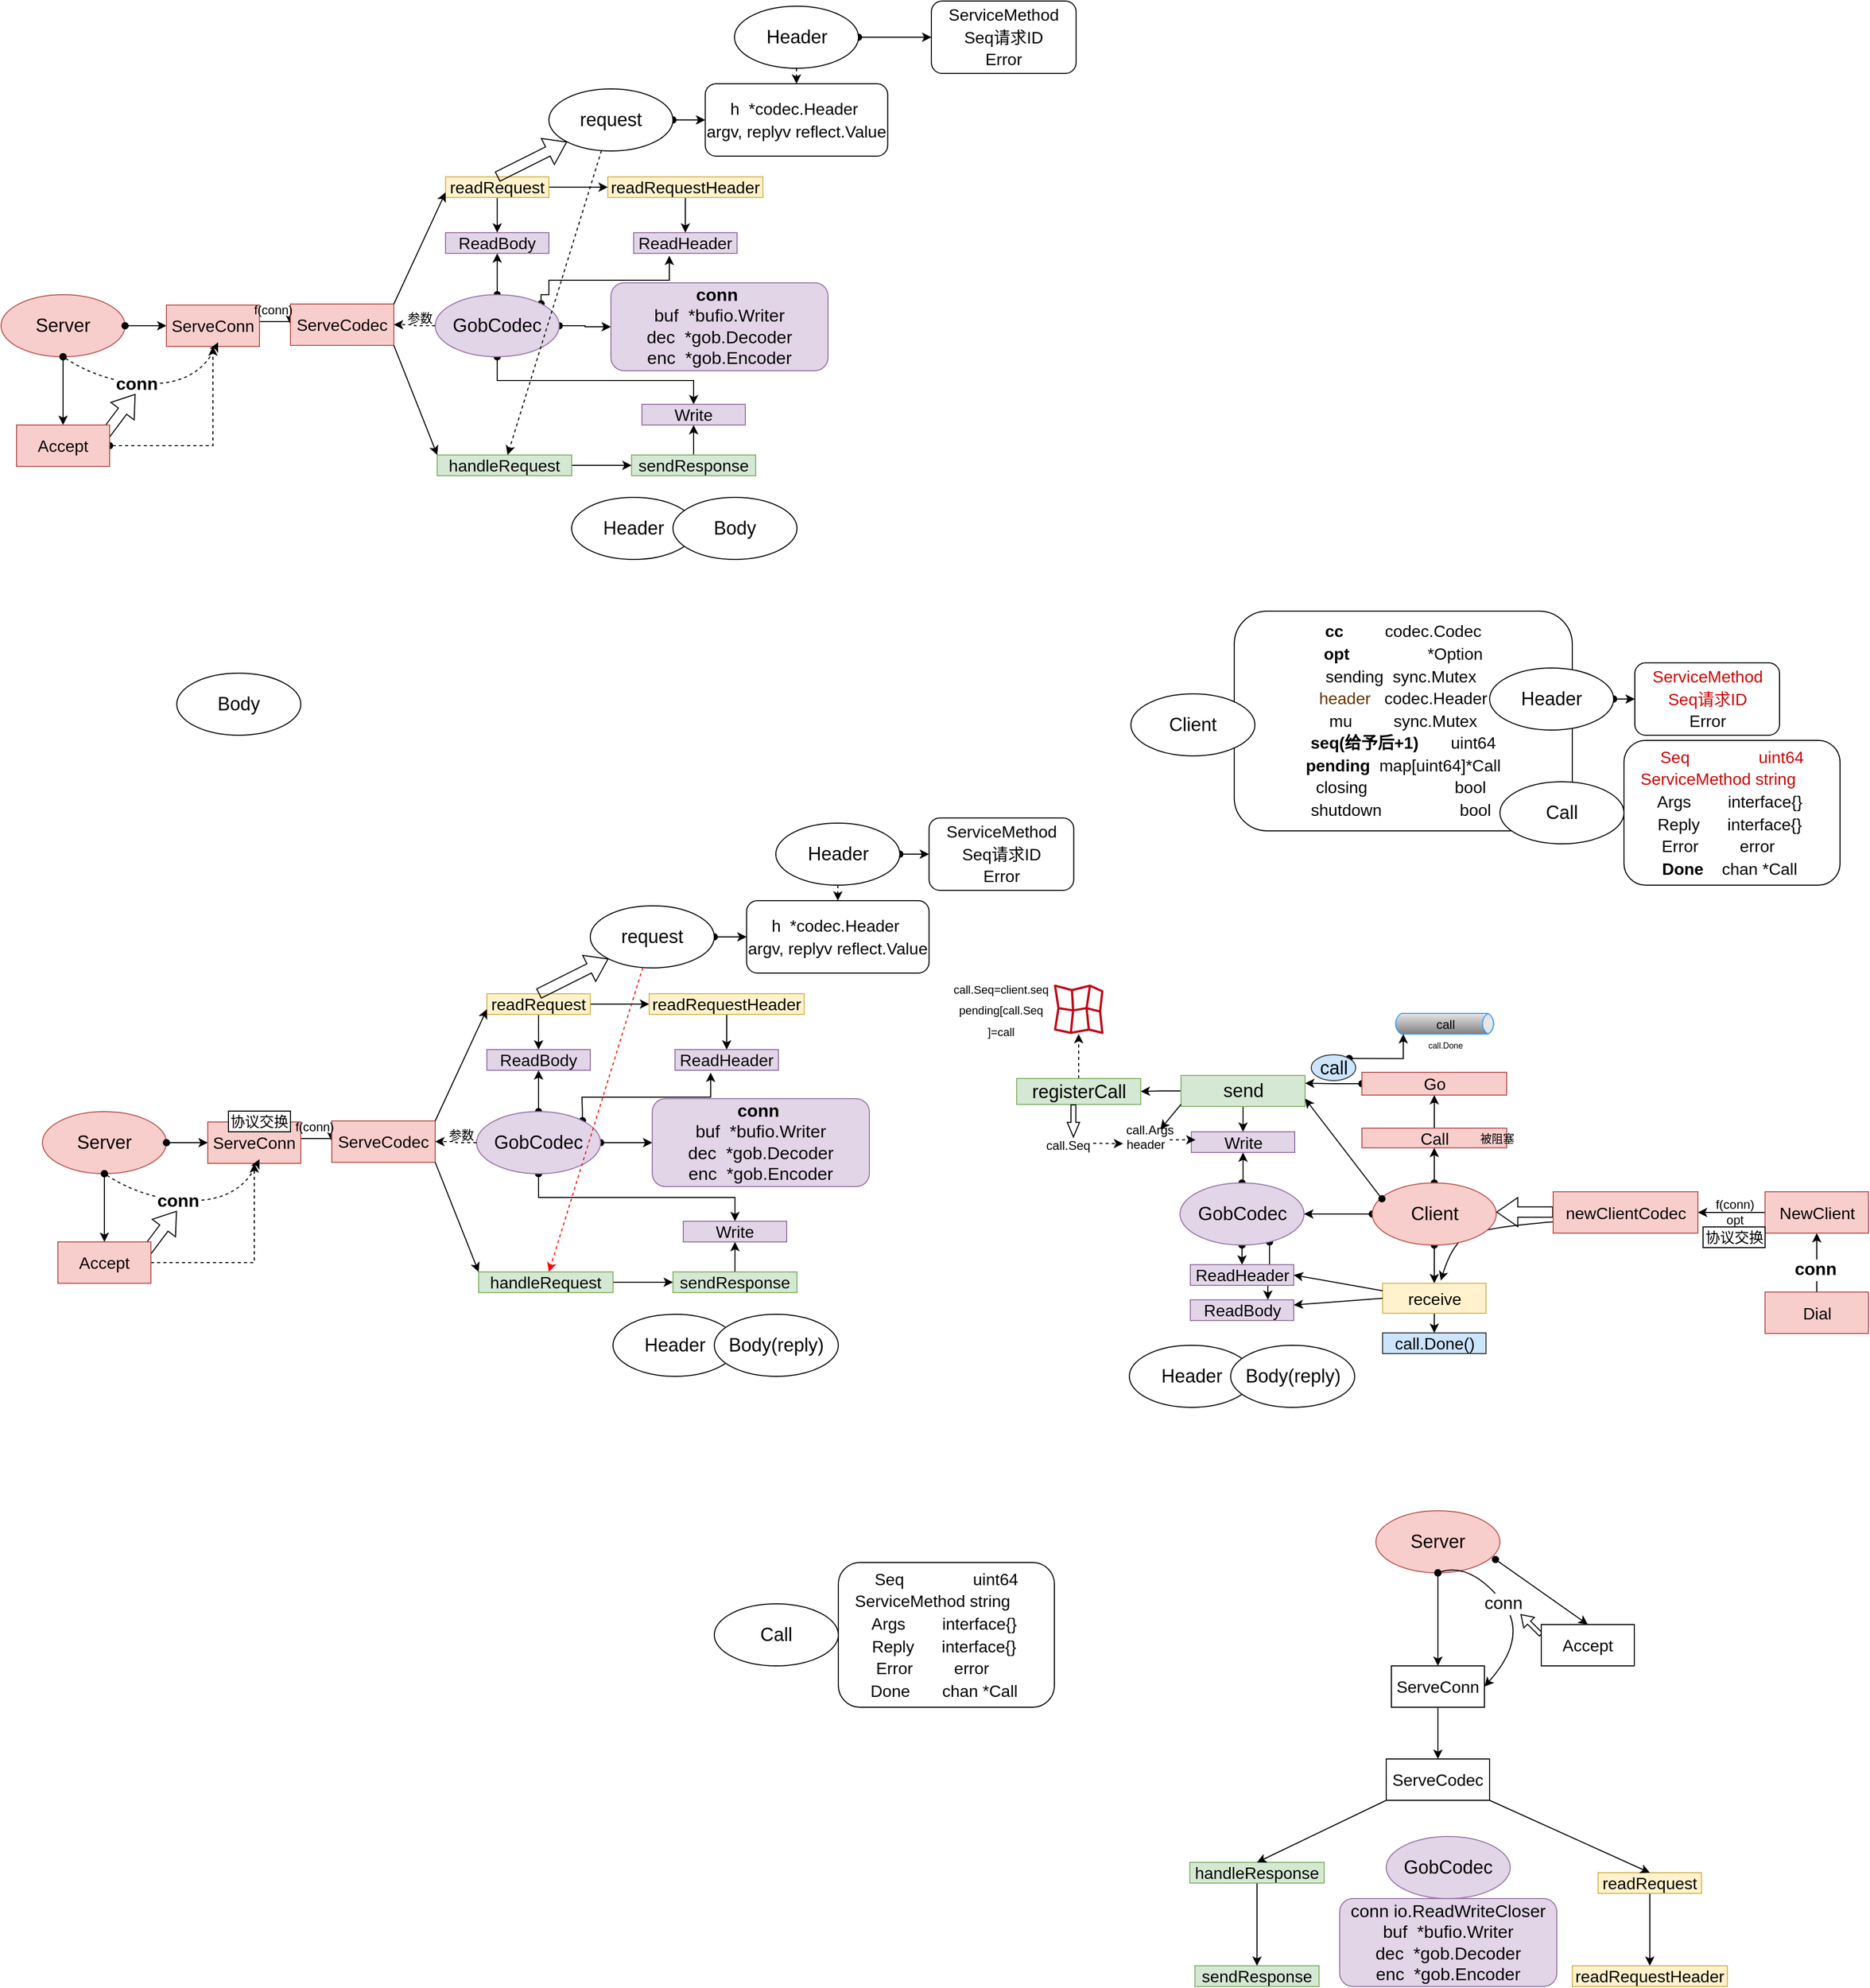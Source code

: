 <mxfile version="20.5.3" type="github">
  <diagram id="eaODy8OyjdZ2wIO0BQc4" name="第 1 页">
    <mxGraphModel dx="781" dy="1616" grid="1" gridSize="10" guides="1" tooltips="1" connect="1" arrows="1" fold="1" page="1" pageScale="1" pageWidth="827" pageHeight="1169" math="0" shadow="0">
      <root>
        <mxCell id="0" />
        <mxCell id="1" parent="0" />
        <mxCell id="WHc0qpJLoC56aHPQvS_u-52" style="edgeStyle=orthogonalEdgeStyle;rounded=0;orthogonalLoop=1;jettySize=auto;html=1;exitX=0.722;exitY=0.95;exitDx=0;exitDy=0;entryX=0.75;entryY=0;entryDx=0;entryDy=0;fontSize=18;fontColor=#000000;startArrow=oval;startFill=1;exitPerimeter=0;" edge="1" parent="1" source="IQ6RkOMLoomqvwZGH2zf-110" target="WHc0qpJLoC56aHPQvS_u-50">
          <mxGeometry relative="1" as="geometry">
            <mxPoint x="1360.5" y="1247.17" as="sourcePoint" />
            <mxPoint x="1294.5" y="1247.17" as="targetPoint" />
          </mxGeometry>
        </mxCell>
        <mxCell id="WHc0qpJLoC56aHPQvS_u-5" value="" style="curved=1;endArrow=classic;html=1;rounded=0;entryX=0.563;entryY=-0.092;entryDx=0;entryDy=0;entryPerimeter=0;exitX=0;exitY=0.75;exitDx=0;exitDy=0;" edge="1" parent="1" source="IQ6RkOMLoomqvwZGH2zf-98" target="WHc0qpJLoC56aHPQvS_u-2">
          <mxGeometry width="50" height="50" relative="1" as="geometry">
            <mxPoint x="1571.5" y="1149" as="sourcePoint" />
            <mxPoint x="1521.5" y="1139" as="targetPoint" />
            <Array as="points">
              <mxPoint x="1561.5" y="1119" />
              <mxPoint x="1471.5" y="1129" />
              <mxPoint x="1451.5" y="1149" />
            </Array>
          </mxGeometry>
        </mxCell>
        <mxCell id="IQ6RkOMLoomqvwZGH2zf-21" style="edgeStyle=orthogonalEdgeStyle;rounded=0;orthogonalLoop=1;jettySize=auto;html=1;exitX=1;exitY=0.5;exitDx=0;exitDy=0;entryX=0;entryY=0.5;entryDx=0;entryDy=0;fontColor=#000000;startArrow=oval;startFill=1;" parent="1" source="WYq7ycHT5v9ta-YoD3O0-1" target="WYq7ycHT5v9ta-YoD3O0-4" edge="1">
          <mxGeometry relative="1" as="geometry" />
        </mxCell>
        <mxCell id="WYq7ycHT5v9ta-YoD3O0-1" value="&lt;font style=&quot;font-size: 18px;&quot;&gt;Header&lt;/font&gt;" style="ellipse;whiteSpace=wrap;html=1;" parent="1" vertex="1">
          <mxGeometry x="799.5" y="735" width="120" height="60" as="geometry" />
        </mxCell>
        <mxCell id="IQ6RkOMLoomqvwZGH2zf-3" style="edgeStyle=orthogonalEdgeStyle;rounded=0;orthogonalLoop=1;jettySize=auto;html=1;exitX=1;exitY=0.5;exitDx=0;exitDy=0;entryX=0;entryY=0.5;entryDx=0;entryDy=0;startArrow=oval;startFill=1;" parent="1" source="WYq7ycHT5v9ta-YoD3O0-2" target="WYq7ycHT5v9ta-YoD3O0-5" edge="1">
          <mxGeometry relative="1" as="geometry" />
        </mxCell>
        <mxCell id="IQ6RkOMLoomqvwZGH2zf-8" style="edgeStyle=orthogonalEdgeStyle;rounded=0;orthogonalLoop=1;jettySize=auto;html=1;exitX=0.5;exitY=1;exitDx=0;exitDy=0;startArrow=oval;startFill=1;" parent="1" source="WYq7ycHT5v9ta-YoD3O0-2" target="IQ6RkOMLoomqvwZGH2zf-7" edge="1">
          <mxGeometry relative="1" as="geometry" />
        </mxCell>
        <mxCell id="IQ6RkOMLoomqvwZGH2zf-9" style="edgeStyle=orthogonalEdgeStyle;rounded=0;orthogonalLoop=1;jettySize=auto;html=1;exitX=0.5;exitY=0;exitDx=0;exitDy=0;entryX=0.5;entryY=1;entryDx=0;entryDy=0;startArrow=oval;startFill=1;" parent="1" source="WYq7ycHT5v9ta-YoD3O0-2" target="IQ6RkOMLoomqvwZGH2zf-5" edge="1">
          <mxGeometry relative="1" as="geometry" />
        </mxCell>
        <mxCell id="IQ6RkOMLoomqvwZGH2zf-10" style="edgeStyle=orthogonalEdgeStyle;rounded=0;orthogonalLoop=1;jettySize=auto;html=1;exitX=1;exitY=0;exitDx=0;exitDy=0;entryX=0.345;entryY=1.115;entryDx=0;entryDy=0;entryPerimeter=0;startArrow=oval;startFill=1;" parent="1" source="WYq7ycHT5v9ta-YoD3O0-2" target="IQ6RkOMLoomqvwZGH2zf-6" edge="1">
          <mxGeometry relative="1" as="geometry">
            <Array as="points">
              <mxPoint x="612" y="1014" />
              <mxPoint x="612" y="1000" />
              <mxPoint x="737" y="1000" />
            </Array>
          </mxGeometry>
        </mxCell>
        <mxCell id="WYq7ycHT5v9ta-YoD3O0-2" value="&lt;font style=&quot;font-size: 18px;&quot;&gt;GobCodec&lt;br&gt;&lt;/font&gt;" style="ellipse;whiteSpace=wrap;html=1;fillColor=#e1d5e7;strokeColor=#9673a6;" parent="1" vertex="1">
          <mxGeometry x="510" y="1014" width="120" height="60" as="geometry" />
        </mxCell>
        <mxCell id="WYq7ycHT5v9ta-YoD3O0-3" value="Body" style="ellipse;whiteSpace=wrap;html=1;fontSize=18;" parent="1" vertex="1">
          <mxGeometry x="220" y="590" width="120" height="60" as="geometry" />
        </mxCell>
        <mxCell id="WYq7ycHT5v9ta-YoD3O0-4" value="&lt;font style=&quot;font-size: 16px;&quot;&gt;ServiceMethod&lt;br&gt;Seq请求ID&lt;br&gt;Error&lt;/font&gt;" style="rounded=1;whiteSpace=wrap;html=1;fontSize=18;" parent="1" vertex="1">
          <mxGeometry x="947.75" y="730" width="140" height="70" as="geometry" />
        </mxCell>
        <mxCell id="WYq7ycHT5v9ta-YoD3O0-5" value="&lt;div style=&quot;font-size: 17px;&quot;&gt; &lt;font style=&quot;font-size: 17px;&quot;&gt;&lt;b&gt;conn&lt;/b&gt;&amp;nbsp;&lt;/font&gt;&lt;/div&gt;&lt;div style=&quot;font-size: 17px;&quot;&gt;&lt;font style=&quot;font-size: 17px;&quot;&gt;&lt;span style=&quot;&quot;&gt; &lt;/span&gt;buf&amp;nbsp; *bufio.Writer&lt;/font&gt;&lt;/div&gt;&lt;div style=&quot;font-size: 17px;&quot;&gt;&lt;font style=&quot;font-size: 17px;&quot;&gt;&lt;span style=&quot;&quot;&gt; &lt;/span&gt;dec&amp;nbsp; *gob.Decoder&lt;/font&gt;&lt;/div&gt;&lt;div style=&quot;font-size: 17px;&quot;&gt; &lt;font style=&quot;font-size: 17px;&quot;&gt;enc&amp;nbsp; *gob.Encoder&lt;/font&gt;&lt;/div&gt;" style="rounded=1;whiteSpace=wrap;html=1;fontSize=18;fillColor=#e1d5e7;strokeColor=#9673a6;" parent="1" vertex="1">
          <mxGeometry x="680" y="1001.5" width="210" height="85" as="geometry" />
        </mxCell>
        <mxCell id="WYq7ycHT5v9ta-YoD3O0-6" value="Server" style="ellipse;whiteSpace=wrap;html=1;fontSize=18;fillColor=#f8cecc;strokeColor=#b85450;" parent="1" vertex="1">
          <mxGeometry x="90" y="1014" width="120" height="60" as="geometry" />
        </mxCell>
        <mxCell id="WYq7ycHT5v9ta-YoD3O0-7" value="" style="endArrow=classic;html=1;rounded=0;fontSize=16;exitX=1;exitY=0.5;exitDx=0;exitDy=0;startArrow=oval;startFill=1;entryX=0;entryY=0.5;entryDx=0;entryDy=0;" parent="1" source="WYq7ycHT5v9ta-YoD3O0-6" target="WYq7ycHT5v9ta-YoD3O0-8" edge="1">
          <mxGeometry width="50" height="50" relative="1" as="geometry">
            <mxPoint x="250" y="1075" as="sourcePoint" />
            <mxPoint x="280" y="1040" as="targetPoint" />
          </mxGeometry>
        </mxCell>
        <mxCell id="WYq7ycHT5v9ta-YoD3O0-10" style="edgeStyle=orthogonalEdgeStyle;rounded=0;orthogonalLoop=1;jettySize=auto;html=1;exitX=1;exitY=0.5;exitDx=0;exitDy=0;entryX=0;entryY=0.5;entryDx=0;entryDy=0;fontSize=16;startArrow=none;startFill=0;" parent="1" source="WYq7ycHT5v9ta-YoD3O0-8" target="WYq7ycHT5v9ta-YoD3O0-9" edge="1">
          <mxGeometry relative="1" as="geometry">
            <Array as="points">
              <mxPoint x="370" y="1040" />
            </Array>
          </mxGeometry>
        </mxCell>
        <mxCell id="WYq7ycHT5v9ta-YoD3O0-8" value="ServeConn" style="whiteSpace=wrap;html=1;fontSize=16;fillColor=#f8cecc;strokeColor=#b85450;" parent="1" vertex="1">
          <mxGeometry x="250" y="1024" width="90" height="40" as="geometry" />
        </mxCell>
        <mxCell id="IQ6RkOMLoomqvwZGH2zf-17" style="edgeStyle=orthogonalEdgeStyle;rounded=0;orthogonalLoop=1;jettySize=auto;html=1;exitX=0;exitY=0.5;exitDx=0;exitDy=0;fontColor=#009900;startArrow=none;startFill=0;dashed=1;entryX=1;entryY=0.5;entryDx=0;entryDy=0;" parent="1" source="WYq7ycHT5v9ta-YoD3O0-2" target="WYq7ycHT5v9ta-YoD3O0-9" edge="1">
          <mxGeometry relative="1" as="geometry">
            <mxPoint x="490" y="1070" as="targetPoint" />
          </mxGeometry>
        </mxCell>
        <mxCell id="WYq7ycHT5v9ta-YoD3O0-9" value="ServeCodec" style="whiteSpace=wrap;html=1;fontSize=16;fillColor=#f8cecc;strokeColor=#b85450;" parent="1" vertex="1">
          <mxGeometry x="370" y="1023" width="100" height="40" as="geometry" />
        </mxCell>
        <mxCell id="WYq7ycHT5v9ta-YoD3O0-16" style="edgeStyle=orthogonalEdgeStyle;rounded=0;orthogonalLoop=1;jettySize=auto;html=1;exitX=1;exitY=0.5;exitDx=0;exitDy=0;fontSize=16;startArrow=none;startFill=0;" parent="1" source="WYq7ycHT5v9ta-YoD3O0-11" target="WYq7ycHT5v9ta-YoD3O0-15" edge="1">
          <mxGeometry relative="1" as="geometry" />
        </mxCell>
        <mxCell id="IQ6RkOMLoomqvwZGH2zf-11" style="edgeStyle=orthogonalEdgeStyle;rounded=0;orthogonalLoop=1;jettySize=auto;html=1;exitX=0.5;exitY=1;exitDx=0;exitDy=0;entryX=0.5;entryY=0;entryDx=0;entryDy=0;startArrow=none;startFill=0;" parent="1" source="WYq7ycHT5v9ta-YoD3O0-11" target="IQ6RkOMLoomqvwZGH2zf-5" edge="1">
          <mxGeometry relative="1" as="geometry" />
        </mxCell>
        <mxCell id="WYq7ycHT5v9ta-YoD3O0-11" value="readRequest" style="whiteSpace=wrap;html=1;fontSize=16;fillColor=#fff2cc;strokeColor=#d6b656;" parent="1" vertex="1">
          <mxGeometry x="520" y="900" width="100" height="20" as="geometry" />
        </mxCell>
        <mxCell id="IQ6RkOMLoomqvwZGH2zf-14" style="edgeStyle=orthogonalEdgeStyle;rounded=0;orthogonalLoop=1;jettySize=auto;html=1;exitX=0.5;exitY=0;exitDx=0;exitDy=0;entryX=0.5;entryY=1;entryDx=0;entryDy=0;startArrow=none;startFill=0;" parent="1" source="WYq7ycHT5v9ta-YoD3O0-12" target="IQ6RkOMLoomqvwZGH2zf-7" edge="1">
          <mxGeometry relative="1" as="geometry" />
        </mxCell>
        <mxCell id="WYq7ycHT5v9ta-YoD3O0-12" value="sendResponse" style="whiteSpace=wrap;html=1;fontSize=16;fillColor=#d5e8d4;strokeColor=#82b366;" parent="1" vertex="1">
          <mxGeometry x="700" y="1169" width="120" height="20" as="geometry" />
        </mxCell>
        <mxCell id="WYq7ycHT5v9ta-YoD3O0-14" style="edgeStyle=orthogonalEdgeStyle;rounded=0;orthogonalLoop=1;jettySize=auto;html=1;exitX=1;exitY=0.5;exitDx=0;exitDy=0;entryX=0;entryY=0.5;entryDx=0;entryDy=0;fontSize=16;startArrow=none;startFill=0;" parent="1" source="WYq7ycHT5v9ta-YoD3O0-13" target="WYq7ycHT5v9ta-YoD3O0-12" edge="1">
          <mxGeometry relative="1" as="geometry" />
        </mxCell>
        <mxCell id="WYq7ycHT5v9ta-YoD3O0-13" value="handleRequest" style="whiteSpace=wrap;html=1;fontSize=16;fillColor=#d5e8d4;strokeColor=#82b366;" parent="1" vertex="1">
          <mxGeometry x="512" y="1169" width="130" height="20" as="geometry" />
        </mxCell>
        <mxCell id="IQ6RkOMLoomqvwZGH2zf-13" style="edgeStyle=orthogonalEdgeStyle;rounded=0;orthogonalLoop=1;jettySize=auto;html=1;exitX=0.5;exitY=1;exitDx=0;exitDy=0;entryX=0.5;entryY=0;entryDx=0;entryDy=0;startArrow=none;startFill=0;" parent="1" source="WYq7ycHT5v9ta-YoD3O0-15" target="IQ6RkOMLoomqvwZGH2zf-6" edge="1">
          <mxGeometry relative="1" as="geometry" />
        </mxCell>
        <mxCell id="WYq7ycHT5v9ta-YoD3O0-15" value="readRequestHeader" style="whiteSpace=wrap;html=1;fontSize=16;fillColor=#fff2cc;strokeColor=#d6b656;" parent="1" vertex="1">
          <mxGeometry x="677" y="900" width="150" height="20" as="geometry" />
        </mxCell>
        <mxCell id="WYq7ycHT5v9ta-YoD3O0-17" value="" style="endArrow=classic;html=1;rounded=0;fontSize=17;entryX=0;entryY=0.75;entryDx=0;entryDy=0;exitX=1;exitY=0;exitDx=0;exitDy=0;" parent="1" source="WYq7ycHT5v9ta-YoD3O0-9" target="WYq7ycHT5v9ta-YoD3O0-11" edge="1">
          <mxGeometry width="50" height="50" relative="1" as="geometry">
            <mxPoint x="450" y="1030" as="sourcePoint" />
            <mxPoint x="500" y="980" as="targetPoint" />
          </mxGeometry>
        </mxCell>
        <mxCell id="WYq7ycHT5v9ta-YoD3O0-18" value="" style="endArrow=classic;html=1;rounded=0;fontSize=17;entryX=0;entryY=0;entryDx=0;entryDy=0;exitX=1;exitY=1;exitDx=0;exitDy=0;" parent="1" source="WYq7ycHT5v9ta-YoD3O0-9" target="WYq7ycHT5v9ta-YoD3O0-13" edge="1">
          <mxGeometry width="50" height="50" relative="1" as="geometry">
            <mxPoint x="430" y="1140" as="sourcePoint" />
            <mxPoint x="480" y="1090" as="targetPoint" />
          </mxGeometry>
        </mxCell>
        <mxCell id="WYq7ycHT5v9ta-YoD3O0-21" value="" style="curved=1;endArrow=classic;html=1;rounded=0;fontSize=17;exitX=0.5;exitY=1;exitDx=0;exitDy=0;startArrow=oval;startFill=1;dashed=1;" parent="1" source="WYq7ycHT5v9ta-YoD3O0-6" edge="1">
          <mxGeometry width="50" height="50" relative="1" as="geometry">
            <mxPoint x="210" y="1210" as="sourcePoint" />
            <mxPoint x="300" y="1060" as="targetPoint" />
            <Array as="points">
              <mxPoint x="190" y="1100" />
              <mxPoint x="280" y="1100" />
            </Array>
          </mxGeometry>
        </mxCell>
        <mxCell id="WYq7ycHT5v9ta-YoD3O0-27" value="conn" style="edgeLabel;html=1;align=center;verticalAlign=middle;resizable=0;points=[];fontSize=17;fontStyle=1" parent="WYq7ycHT5v9ta-YoD3O0-21" vertex="1" connectable="0">
          <mxGeometry x="-0.139" y="-1" relative="1" as="geometry">
            <mxPoint as="offset" />
          </mxGeometry>
        </mxCell>
        <mxCell id="WYq7ycHT5v9ta-YoD3O0-22" value="" style="endArrow=classic;html=1;rounded=0;fontSize=16;exitX=0.5;exitY=1;exitDx=0;exitDy=0;startArrow=oval;startFill=1;entryX=0.5;entryY=0;entryDx=0;entryDy=0;" parent="1" source="WYq7ycHT5v9ta-YoD3O0-6" target="WYq7ycHT5v9ta-YoD3O0-19" edge="1">
          <mxGeometry width="50" height="50" relative="1" as="geometry">
            <mxPoint x="90" y="1149.29" as="sourcePoint" />
            <mxPoint x="130" y="1149.29" as="targetPoint" />
          </mxGeometry>
        </mxCell>
        <mxCell id="WYq7ycHT5v9ta-YoD3O0-23" value="" style="shape=flexArrow;endArrow=classic;html=1;rounded=0;fontSize=17;endWidth=17.143;endSize=6.429;" parent="1" edge="1">
          <mxGeometry width="50" height="50" relative="1" as="geometry">
            <mxPoint x="190" y="1150" as="sourcePoint" />
            <mxPoint x="220" y="1110" as="targetPoint" />
          </mxGeometry>
        </mxCell>
        <mxCell id="IQ6RkOMLoomqvwZGH2zf-32" style="edgeStyle=orthogonalEdgeStyle;rounded=0;orthogonalLoop=1;jettySize=auto;html=1;exitX=1;exitY=0.5;exitDx=0;exitDy=0;entryX=0.5;entryY=1;entryDx=0;entryDy=0;dashed=1;fontColor=#000000;startArrow=none;startFill=0;" parent="1" source="WYq7ycHT5v9ta-YoD3O0-19" target="WYq7ycHT5v9ta-YoD3O0-8" edge="1">
          <mxGeometry relative="1" as="geometry" />
        </mxCell>
        <mxCell id="WYq7ycHT5v9ta-YoD3O0-19" value="Accept" style="whiteSpace=wrap;html=1;fontSize=16;fillColor=#f8cecc;strokeColor=#b85450;" parent="1" vertex="1">
          <mxGeometry x="105" y="1140" width="90" height="40" as="geometry" />
        </mxCell>
        <mxCell id="0b59qz1ns8D_ZfGC_upx-1" value="&lt;font style=&quot;font-size: 18px;&quot;&gt;GobCodec&lt;br&gt;&lt;/font&gt;" style="ellipse;whiteSpace=wrap;html=1;fillColor=#e1d5e7;strokeColor=#9673a6;" parent="1" vertex="1">
          <mxGeometry x="1390" y="1715" width="120" height="60" as="geometry" />
        </mxCell>
        <mxCell id="0b59qz1ns8D_ZfGC_upx-2" value="&lt;div style=&quot;font-size: 17px;&quot;&gt; &lt;font style=&quot;font-size: 17px;&quot;&gt;conn io.ReadWriteCloser&lt;/font&gt;&lt;/div&gt;&lt;div style=&quot;font-size: 17px;&quot;&gt;&lt;font style=&quot;font-size: 17px;&quot;&gt;&lt;span style=&quot;&quot;&gt; &lt;/span&gt;buf&amp;nbsp; *bufio.Writer&lt;/font&gt;&lt;/div&gt;&lt;div style=&quot;font-size: 17px;&quot;&gt;&lt;font style=&quot;font-size: 17px;&quot;&gt;&lt;span style=&quot;&quot;&gt; &lt;/span&gt;dec&amp;nbsp; *gob.Decoder&lt;/font&gt;&lt;/div&gt;&lt;div style=&quot;font-size: 17px;&quot;&gt; &lt;font style=&quot;font-size: 17px;&quot;&gt;enc&amp;nbsp; *gob.Encoder&lt;/font&gt;&lt;/div&gt;" style="rounded=1;whiteSpace=wrap;html=1;fontSize=18;fillColor=#e1d5e7;strokeColor=#9673a6;" parent="1" vertex="1">
          <mxGeometry x="1345" y="1775" width="210" height="85" as="geometry" />
        </mxCell>
        <mxCell id="0b59qz1ns8D_ZfGC_upx-3" value="Server" style="ellipse;whiteSpace=wrap;html=1;fontSize=18;fillColor=#f8cecc;strokeColor=#b85450;" parent="1" vertex="1">
          <mxGeometry x="1380" y="1400" width="120" height="60" as="geometry" />
        </mxCell>
        <mxCell id="0b59qz1ns8D_ZfGC_upx-4" value="" style="endArrow=classic;html=1;rounded=0;fontSize=16;startArrow=oval;startFill=1;entryX=0.5;entryY=0;entryDx=0;entryDy=0;" parent="1" target="0b59qz1ns8D_ZfGC_upx-6" edge="1">
          <mxGeometry width="50" height="50" relative="1" as="geometry">
            <mxPoint x="1440" y="1460" as="sourcePoint" />
            <mxPoint x="1240" y="1590" as="targetPoint" />
          </mxGeometry>
        </mxCell>
        <mxCell id="0b59qz1ns8D_ZfGC_upx-5" style="edgeStyle=orthogonalEdgeStyle;rounded=0;orthogonalLoop=1;jettySize=auto;html=1;exitX=0.5;exitY=1;exitDx=0;exitDy=0;entryX=0.5;entryY=0;entryDx=0;entryDy=0;fontSize=16;startArrow=none;startFill=0;" parent="1" source="0b59qz1ns8D_ZfGC_upx-6" target="0b59qz1ns8D_ZfGC_upx-7" edge="1">
          <mxGeometry relative="1" as="geometry" />
        </mxCell>
        <mxCell id="0b59qz1ns8D_ZfGC_upx-6" value="ServeConn" style="whiteSpace=wrap;html=1;fontSize=16;" parent="1" vertex="1">
          <mxGeometry x="1395" y="1550" width="90" height="40" as="geometry" />
        </mxCell>
        <mxCell id="0b59qz1ns8D_ZfGC_upx-7" value="ServeCodec" style="whiteSpace=wrap;html=1;fontSize=16;" parent="1" vertex="1">
          <mxGeometry x="1390" y="1640" width="100" height="40" as="geometry" />
        </mxCell>
        <mxCell id="0b59qz1ns8D_ZfGC_upx-8" style="edgeStyle=orthogonalEdgeStyle;rounded=0;orthogonalLoop=1;jettySize=auto;html=1;exitX=0.5;exitY=1;exitDx=0;exitDy=0;fontSize=16;startArrow=none;startFill=0;" parent="1" source="0b59qz1ns8D_ZfGC_upx-9" target="0b59qz1ns8D_ZfGC_upx-13" edge="1">
          <mxGeometry relative="1" as="geometry" />
        </mxCell>
        <mxCell id="0b59qz1ns8D_ZfGC_upx-9" value="readRequest" style="whiteSpace=wrap;html=1;fontSize=16;fillColor=#fff2cc;strokeColor=#d6b656;" parent="1" vertex="1">
          <mxGeometry x="1595" y="1750" width="100" height="20" as="geometry" />
        </mxCell>
        <mxCell id="0b59qz1ns8D_ZfGC_upx-10" value="sendResponse" style="whiteSpace=wrap;html=1;fontSize=16;fillColor=#d5e8d4;strokeColor=#82b366;" parent="1" vertex="1">
          <mxGeometry x="1205" y="1840" width="120" height="20" as="geometry" />
        </mxCell>
        <mxCell id="0b59qz1ns8D_ZfGC_upx-11" style="edgeStyle=orthogonalEdgeStyle;rounded=0;orthogonalLoop=1;jettySize=auto;html=1;exitX=0.5;exitY=1;exitDx=0;exitDy=0;entryX=0.5;entryY=0;entryDx=0;entryDy=0;fontSize=16;startArrow=none;startFill=0;" parent="1" source="0b59qz1ns8D_ZfGC_upx-12" target="0b59qz1ns8D_ZfGC_upx-10" edge="1">
          <mxGeometry relative="1" as="geometry" />
        </mxCell>
        <mxCell id="0b59qz1ns8D_ZfGC_upx-12" value="handleResponse" style="whiteSpace=wrap;html=1;fontSize=16;fillColor=#d5e8d4;strokeColor=#82b366;" parent="1" vertex="1">
          <mxGeometry x="1200" y="1740" width="130" height="20" as="geometry" />
        </mxCell>
        <mxCell id="0b59qz1ns8D_ZfGC_upx-13" value="readRequestHeader" style="whiteSpace=wrap;html=1;fontSize=16;fillColor=#fff2cc;strokeColor=#d6b656;" parent="1" vertex="1">
          <mxGeometry x="1570" y="1840" width="150" height="20" as="geometry" />
        </mxCell>
        <mxCell id="0b59qz1ns8D_ZfGC_upx-14" value="" style="endArrow=classic;html=1;rounded=0;fontSize=17;entryX=0.5;entryY=0;entryDx=0;entryDy=0;exitX=1;exitY=1;exitDx=0;exitDy=0;" parent="1" source="0b59qz1ns8D_ZfGC_upx-7" target="0b59qz1ns8D_ZfGC_upx-9" edge="1">
          <mxGeometry width="50" height="50" relative="1" as="geometry">
            <mxPoint x="1410" y="1580" as="sourcePoint" />
            <mxPoint x="1460" y="1530" as="targetPoint" />
          </mxGeometry>
        </mxCell>
        <mxCell id="0b59qz1ns8D_ZfGC_upx-15" value="" style="endArrow=classic;html=1;rounded=0;fontSize=17;entryX=0.5;entryY=0;entryDx=0;entryDy=0;exitX=0;exitY=1;exitDx=0;exitDy=0;" parent="1" source="0b59qz1ns8D_ZfGC_upx-7" target="0b59qz1ns8D_ZfGC_upx-12" edge="1">
          <mxGeometry width="50" height="50" relative="1" as="geometry">
            <mxPoint x="1390" y="1690" as="sourcePoint" />
            <mxPoint x="1440" y="1640" as="targetPoint" />
          </mxGeometry>
        </mxCell>
        <mxCell id="0b59qz1ns8D_ZfGC_upx-16" value="" style="curved=1;endArrow=classic;html=1;rounded=0;fontSize=17;exitX=0.5;exitY=1;exitDx=0;exitDy=0;startArrow=oval;startFill=1;entryX=1;entryY=0.5;entryDx=0;entryDy=0;" parent="1" source="0b59qz1ns8D_ZfGC_upx-3" target="0b59qz1ns8D_ZfGC_upx-6" edge="1">
          <mxGeometry width="50" height="50" relative="1" as="geometry">
            <mxPoint x="1490" y="1560" as="sourcePoint" />
            <mxPoint x="1580" y="1410" as="targetPoint" />
            <Array as="points">
              <mxPoint x="1470" y="1450" />
              <mxPoint x="1530" y="1520" />
            </Array>
          </mxGeometry>
        </mxCell>
        <mxCell id="0b59qz1ns8D_ZfGC_upx-17" value="conn" style="edgeLabel;html=1;align=center;verticalAlign=middle;resizable=0;points=[];fontSize=17;" parent="0b59qz1ns8D_ZfGC_upx-16" vertex="1" connectable="0">
          <mxGeometry x="-0.139" y="-1" relative="1" as="geometry">
            <mxPoint as="offset" />
          </mxGeometry>
        </mxCell>
        <mxCell id="0b59qz1ns8D_ZfGC_upx-18" value="" style="endArrow=classic;html=1;rounded=0;fontSize=16;exitX=0.964;exitY=0.785;exitDx=0;exitDy=0;startArrow=oval;startFill=1;entryX=0.5;entryY=0;entryDx=0;entryDy=0;exitPerimeter=0;" parent="1" source="0b59qz1ns8D_ZfGC_upx-3" target="0b59qz1ns8D_ZfGC_upx-20" edge="1">
          <mxGeometry width="50" height="50" relative="1" as="geometry">
            <mxPoint x="1370" y="1499.29" as="sourcePoint" />
            <mxPoint x="1410" y="1499.29" as="targetPoint" />
          </mxGeometry>
        </mxCell>
        <mxCell id="0b59qz1ns8D_ZfGC_upx-19" value="" style="shape=flexArrow;endArrow=classic;html=1;rounded=0;fontSize=17;endWidth=9.252;endSize=3.358;width=4.211;" parent="1" edge="1">
          <mxGeometry width="50" height="50" relative="1" as="geometry">
            <mxPoint x="1540" y="1520" as="sourcePoint" />
            <mxPoint x="1520" y="1500" as="targetPoint" />
          </mxGeometry>
        </mxCell>
        <mxCell id="0b59qz1ns8D_ZfGC_upx-20" value="Accept" style="whiteSpace=wrap;html=1;fontSize=16;" parent="1" vertex="1">
          <mxGeometry x="1540" y="1510" width="90" height="40" as="geometry" />
        </mxCell>
        <mxCell id="IQ6RkOMLoomqvwZGH2zf-5" value="ReadBody" style="whiteSpace=wrap;html=1;fontSize=16;fillColor=#e1d5e7;strokeColor=#9673a6;" parent="1" vertex="1">
          <mxGeometry x="520" y="954" width="100" height="20" as="geometry" />
        </mxCell>
        <mxCell id="IQ6RkOMLoomqvwZGH2zf-6" value="ReadHeader" style="whiteSpace=wrap;html=1;fontSize=16;fillColor=#e1d5e7;strokeColor=#9673a6;" parent="1" vertex="1">
          <mxGeometry x="702" y="954" width="100" height="20" as="geometry" />
        </mxCell>
        <mxCell id="IQ6RkOMLoomqvwZGH2zf-7" value="Write" style="whiteSpace=wrap;html=1;fontSize=16;fillColor=#e1d5e7;strokeColor=#9673a6;" parent="1" vertex="1">
          <mxGeometry x="710" y="1120" width="100" height="20" as="geometry" />
        </mxCell>
        <mxCell id="IQ6RkOMLoomqvwZGH2zf-18" value="&lt;font color=&quot;#000000&quot;&gt;参数&lt;/font&gt;" style="text;html=1;align=center;verticalAlign=middle;resizable=0;points=[];autosize=1;strokeColor=none;fillColor=none;fontColor=#009900;" parent="1" vertex="1">
          <mxGeometry x="470" y="1022" width="50" height="30" as="geometry" />
        </mxCell>
        <mxCell id="IQ6RkOMLoomqvwZGH2zf-20" value="f(conn)" style="text;html=1;align=center;verticalAlign=middle;resizable=0;points=[];autosize=1;strokeColor=none;fillColor=none;fontColor=#000000;" parent="1" vertex="1">
          <mxGeometry x="323" y="1013.5" width="60" height="30" as="geometry" />
        </mxCell>
        <mxCell id="IQ6RkOMLoomqvwZGH2zf-24" style="edgeStyle=orthogonalEdgeStyle;rounded=0;orthogonalLoop=1;jettySize=auto;html=1;exitX=1;exitY=0.5;exitDx=0;exitDy=0;entryX=0;entryY=0.5;entryDx=0;entryDy=0;fontColor=#000000;startArrow=oval;startFill=1;" parent="1" source="IQ6RkOMLoomqvwZGH2zf-22" target="IQ6RkOMLoomqvwZGH2zf-23" edge="1">
          <mxGeometry relative="1" as="geometry" />
        </mxCell>
        <mxCell id="IQ6RkOMLoomqvwZGH2zf-22" value="request" style="ellipse;whiteSpace=wrap;html=1;fontSize=18;" parent="1" vertex="1">
          <mxGeometry x="620" y="815" width="120" height="60" as="geometry" />
        </mxCell>
        <mxCell id="IQ6RkOMLoomqvwZGH2zf-23" value="&lt;div&gt;&lt;span style=&quot;font-size: 16px;&quot;&gt;h&amp;nbsp; *codec.Header&amp;nbsp;&lt;/span&gt;&lt;/div&gt;&lt;div&gt;&lt;span style=&quot;font-size: 16px;&quot;&gt;&lt;span style=&quot;&quot;&gt; &lt;/span&gt;argv, replyv reflect.Value&lt;/span&gt;&lt;/div&gt;" style="rounded=1;whiteSpace=wrap;html=1;fontSize=18;" parent="1" vertex="1">
          <mxGeometry x="771.25" y="810" width="176.5" height="70" as="geometry" />
        </mxCell>
        <mxCell id="IQ6RkOMLoomqvwZGH2zf-25" value="" style="shape=flexArrow;endArrow=classic;html=1;rounded=0;fontSize=17;endWidth=17.143;endSize=6.429;entryX=0;entryY=1;entryDx=0;entryDy=0;" parent="1" target="IQ6RkOMLoomqvwZGH2zf-22" edge="1">
          <mxGeometry width="50" height="50" relative="1" as="geometry">
            <mxPoint x="570" y="900" as="sourcePoint" />
            <mxPoint x="600" y="860" as="targetPoint" />
          </mxGeometry>
        </mxCell>
        <mxCell id="IQ6RkOMLoomqvwZGH2zf-26" value="&lt;font style=&quot;font-size: 18px;&quot;&gt;Header&lt;/font&gt;" style="ellipse;whiteSpace=wrap;html=1;" parent="1" vertex="1">
          <mxGeometry x="642" y="1210" width="120" height="60" as="geometry" />
        </mxCell>
        <mxCell id="IQ6RkOMLoomqvwZGH2zf-27" value="Body(reply)" style="ellipse;whiteSpace=wrap;html=1;fontSize=18;" parent="1" vertex="1">
          <mxGeometry x="740" y="1210" width="120" height="60" as="geometry" />
        </mxCell>
        <mxCell id="IQ6RkOMLoomqvwZGH2zf-29" value="" style="endArrow=classic;html=1;rounded=0;fontColor=#000000;dashed=1;strokeColor=#FF0000;" parent="1" source="IQ6RkOMLoomqvwZGH2zf-22" edge="1">
          <mxGeometry width="50" height="50" relative="1" as="geometry">
            <mxPoint x="660" y="1069" as="sourcePoint" />
            <mxPoint x="580" y="1169" as="targetPoint" />
          </mxGeometry>
        </mxCell>
        <mxCell id="IQ6RkOMLoomqvwZGH2zf-35" value="" style="endArrow=classic;html=1;rounded=0;dashed=1;fontColor=#000000;" parent="1" source="WYq7ycHT5v9ta-YoD3O0-1" target="IQ6RkOMLoomqvwZGH2zf-23" edge="1">
          <mxGeometry width="50" height="50" relative="1" as="geometry">
            <mxPoint x="740" y="730" as="sourcePoint" />
            <mxPoint x="790" y="680" as="targetPoint" />
          </mxGeometry>
        </mxCell>
        <mxCell id="IQ6RkOMLoomqvwZGH2zf-36" value="&lt;font style=&quot;font-size: 18px;&quot;&gt;Call&lt;/font&gt;" style="ellipse;whiteSpace=wrap;html=1;" parent="1" vertex="1">
          <mxGeometry x="740" y="1490" width="120" height="60" as="geometry" />
        </mxCell>
        <mxCell id="IQ6RkOMLoomqvwZGH2zf-38" value="&lt;div&gt;&lt;span style=&quot;font-size: 16px;&quot;&gt;&lt;span style=&quot;&quot;&gt; &lt;/span&gt;Seq&amp;nbsp; &amp;nbsp; &amp;nbsp; &amp;nbsp; &amp;nbsp; &amp;nbsp; &amp;nbsp; &amp;nbsp;uint64&lt;/span&gt;&lt;/div&gt;&lt;div&gt;&lt;span style=&quot;font-size: 16px;&quot;&gt;&lt;span style=&quot;&quot;&gt; &lt;/span&gt;ServiceMethod string&amp;nbsp; &amp;nbsp; &amp;nbsp;&amp;nbsp;&lt;/span&gt;&lt;/div&gt;&lt;div&gt;&lt;span style=&quot;font-size: 16px;&quot;&gt;&lt;span style=&quot;&quot;&gt; &lt;/span&gt;Args&amp;nbsp; &amp;nbsp; &amp;nbsp; &amp;nbsp; interface{}&amp;nbsp;&lt;/span&gt;&lt;/div&gt;&lt;div&gt;&lt;span style=&quot;font-size: 16px;&quot;&gt;&lt;span style=&quot;&quot;&gt; &lt;/span&gt;Reply&amp;nbsp; &amp;nbsp; &amp;nbsp; interface{}&amp;nbsp;&lt;/span&gt;&lt;/div&gt;&lt;div&gt;&lt;span style=&quot;font-size: 16px;&quot;&gt;&lt;span style=&quot;&quot;&gt; &lt;/span&gt;Error&amp;nbsp; &amp;nbsp; &amp;nbsp; &amp;nbsp; &amp;nbsp;error&amp;nbsp; &amp;nbsp; &amp;nbsp;&amp;nbsp;&lt;/span&gt;&lt;/div&gt;&lt;div&gt;&lt;span style=&quot;font-size: 16px;&quot;&gt;&lt;span style=&quot;&quot;&gt; &lt;/span&gt;Done&amp;nbsp; &amp;nbsp; &amp;nbsp; &amp;nbsp;chan *Call&amp;nbsp;&lt;/span&gt;&lt;/div&gt;" style="rounded=1;whiteSpace=wrap;html=1;fontSize=18;" parent="1" vertex="1">
          <mxGeometry x="860" y="1450" width="209" height="140" as="geometry" />
        </mxCell>
        <mxCell id="IQ6RkOMLoomqvwZGH2zf-111" style="edgeStyle=orthogonalEdgeStyle;rounded=0;orthogonalLoop=1;jettySize=auto;html=1;exitX=0;exitY=0.5;exitDx=0;exitDy=0;entryX=1;entryY=0.5;entryDx=0;entryDy=0;fontSize=18;fontColor=#000000;startArrow=oval;startFill=1;" parent="1" source="IQ6RkOMLoomqvwZGH2zf-39" target="IQ6RkOMLoomqvwZGH2zf-110" edge="1">
          <mxGeometry relative="1" as="geometry" />
        </mxCell>
        <mxCell id="IQ6RkOMLoomqvwZGH2zf-116" style="edgeStyle=orthogonalEdgeStyle;rounded=0;orthogonalLoop=1;jettySize=auto;html=1;exitX=0.5;exitY=0;exitDx=0;exitDy=0;fontSize=18;fontColor=#000000;startArrow=oval;startFill=1;entryX=0.5;entryY=1;entryDx=0;entryDy=0;" parent="1" source="IQ6RkOMLoomqvwZGH2zf-39" edge="1" target="IQ6RkOMLoomqvwZGH2zf-117">
          <mxGeometry relative="1" as="geometry">
            <mxPoint x="1436.5" y="1039" as="targetPoint" />
          </mxGeometry>
        </mxCell>
        <mxCell id="WHc0qpJLoC56aHPQvS_u-3" style="edgeStyle=orthogonalEdgeStyle;rounded=0;orthogonalLoop=1;jettySize=auto;html=1;exitX=0.5;exitY=1;exitDx=0;exitDy=0;startArrow=oval;startFill=1;" edge="1" parent="1" source="IQ6RkOMLoomqvwZGH2zf-39" target="WHc0qpJLoC56aHPQvS_u-2">
          <mxGeometry relative="1" as="geometry" />
        </mxCell>
        <mxCell id="IQ6RkOMLoomqvwZGH2zf-39" value="&lt;font style=&quot;font-size: 18px;&quot;&gt;Client&lt;/font&gt;" style="ellipse;whiteSpace=wrap;html=1;fillColor=#f8cecc;strokeColor=#b85450;" parent="1" vertex="1">
          <mxGeometry x="1376.5" y="1083" width="120" height="60" as="geometry" />
        </mxCell>
        <mxCell id="IQ6RkOMLoomqvwZGH2zf-40" value="&lt;div&gt;&lt;span style=&quot;font-size: 16px;&quot;&gt;&lt;span style=&quot;&quot;&gt; &lt;/span&gt;&lt;b&gt;cc&lt;/b&gt;&amp;nbsp; &amp;nbsp; &amp;nbsp; &amp;nbsp; &amp;nbsp;codec.Codec&lt;/span&gt;&lt;/div&gt;&lt;div&gt;&lt;span style=&quot;font-size: 16px;&quot;&gt;&lt;span style=&quot;&quot;&gt; &lt;/span&gt;&lt;b&gt;opt&lt;/b&gt;&amp;nbsp; &amp;nbsp; &amp;nbsp; &amp;nbsp; &amp;nbsp; &amp;nbsp; &amp;nbsp; &amp;nbsp; &amp;nbsp;*Option&lt;/span&gt;&lt;/div&gt;&lt;div&gt;&lt;span style=&quot;font-size: 16px;&quot;&gt;&lt;span style=&quot;&quot;&gt; &lt;/span&gt;sending&amp;nbsp; sync.Mutex&amp;nbsp;&lt;/span&gt;&lt;/div&gt;&lt;div&gt;&lt;span style=&quot;font-size: 16px;&quot;&gt;&lt;span style=&quot;&quot;&gt; &lt;/span&gt;&lt;font color=&quot;#663300&quot;&gt;header&lt;/font&gt;&amp;nbsp; &amp;nbsp;codec.Header&lt;/span&gt;&lt;/div&gt;&lt;div&gt;&lt;span style=&quot;font-size: 16px;&quot;&gt;&lt;span style=&quot;&quot;&gt; &lt;/span&gt;mu&amp;nbsp; &amp;nbsp; &amp;nbsp; &amp;nbsp; &amp;nbsp;sync.Mutex&lt;/span&gt;&lt;/div&gt;&lt;div&gt;&lt;span style=&quot;font-size: 16px;&quot;&gt;&lt;span style=&quot;&quot;&gt; &lt;/span&gt;&lt;b&gt;seq(给予后+1)&lt;/b&gt;&amp;nbsp; &amp;nbsp; &amp;nbsp; &amp;nbsp;uint64&lt;/span&gt;&lt;/div&gt;&lt;div&gt;&lt;span style=&quot;font-size: 16px;&quot;&gt;&lt;span style=&quot;&quot;&gt; &lt;/span&gt;&lt;b&gt;pending&lt;/b&gt;&amp;nbsp; map[uint64]*Call&lt;/span&gt;&lt;/div&gt;&lt;div&gt;&lt;span style=&quot;font-size: 16px;&quot;&gt;&lt;span style=&quot;&quot;&gt; &lt;/span&gt;closing&amp;nbsp; &amp;nbsp; &amp;nbsp; &amp;nbsp; &amp;nbsp; &amp;nbsp; &amp;nbsp; &amp;nbsp; &amp;nbsp; &amp;nbsp;bool&amp;nbsp;&lt;/span&gt;&lt;/div&gt;&lt;div&gt;&lt;span style=&quot;font-size: 16px;&quot;&gt;&lt;span style=&quot;&quot;&gt; &lt;/span&gt;shutdown&amp;nbsp; &amp;nbsp; &amp;nbsp; &amp;nbsp; &amp;nbsp; &amp;nbsp; &amp;nbsp; &amp;nbsp; &amp;nbsp;bool&amp;nbsp;&lt;/span&gt;&lt;/div&gt;" style="rounded=1;whiteSpace=wrap;html=1;fontSize=18;" parent="1" vertex="1">
          <mxGeometry x="1243" y="530" width="327" height="212.5" as="geometry" />
        </mxCell>
        <mxCell id="IQ6RkOMLoomqvwZGH2zf-41" style="edgeStyle=orthogonalEdgeStyle;rounded=0;orthogonalLoop=1;jettySize=auto;html=1;exitX=1;exitY=0.5;exitDx=0;exitDy=0;entryX=0;entryY=0.5;entryDx=0;entryDy=0;fontColor=#000000;startArrow=oval;startFill=1;" parent="1" source="IQ6RkOMLoomqvwZGH2zf-42" target="IQ6RkOMLoomqvwZGH2zf-48" edge="1">
          <mxGeometry relative="1" as="geometry" />
        </mxCell>
        <mxCell id="IQ6RkOMLoomqvwZGH2zf-42" value="&lt;font style=&quot;font-size: 18px;&quot;&gt;Header&lt;/font&gt;" style="ellipse;whiteSpace=wrap;html=1;" parent="1" vertex="1">
          <mxGeometry x="759.5" y="-55" width="120" height="60" as="geometry" />
        </mxCell>
        <mxCell id="IQ6RkOMLoomqvwZGH2zf-43" style="edgeStyle=orthogonalEdgeStyle;rounded=0;orthogonalLoop=1;jettySize=auto;html=1;exitX=1;exitY=0.5;exitDx=0;exitDy=0;entryX=0;entryY=0.5;entryDx=0;entryDy=0;startArrow=oval;startFill=1;" parent="1" source="IQ6RkOMLoomqvwZGH2zf-47" target="IQ6RkOMLoomqvwZGH2zf-49" edge="1">
          <mxGeometry relative="1" as="geometry" />
        </mxCell>
        <mxCell id="IQ6RkOMLoomqvwZGH2zf-44" style="edgeStyle=orthogonalEdgeStyle;rounded=0;orthogonalLoop=1;jettySize=auto;html=1;exitX=0.5;exitY=1;exitDx=0;exitDy=0;startArrow=oval;startFill=1;" parent="1" source="IQ6RkOMLoomqvwZGH2zf-47" target="IQ6RkOMLoomqvwZGH2zf-75" edge="1">
          <mxGeometry relative="1" as="geometry" />
        </mxCell>
        <mxCell id="IQ6RkOMLoomqvwZGH2zf-45" style="edgeStyle=orthogonalEdgeStyle;rounded=0;orthogonalLoop=1;jettySize=auto;html=1;exitX=0.5;exitY=0;exitDx=0;exitDy=0;entryX=0.5;entryY=1;entryDx=0;entryDy=0;startArrow=oval;startFill=1;" parent="1" source="IQ6RkOMLoomqvwZGH2zf-47" target="IQ6RkOMLoomqvwZGH2zf-73" edge="1">
          <mxGeometry relative="1" as="geometry" />
        </mxCell>
        <mxCell id="IQ6RkOMLoomqvwZGH2zf-46" style="edgeStyle=orthogonalEdgeStyle;rounded=0;orthogonalLoop=1;jettySize=auto;html=1;exitX=1;exitY=0;exitDx=0;exitDy=0;entryX=0.345;entryY=1.115;entryDx=0;entryDy=0;entryPerimeter=0;startArrow=oval;startFill=1;" parent="1" source="IQ6RkOMLoomqvwZGH2zf-47" target="IQ6RkOMLoomqvwZGH2zf-74" edge="1">
          <mxGeometry relative="1" as="geometry">
            <Array as="points">
              <mxPoint x="572" y="224" />
              <mxPoint x="580" y="224" />
              <mxPoint x="580" y="210" />
              <mxPoint x="697" y="210" />
            </Array>
          </mxGeometry>
        </mxCell>
        <mxCell id="IQ6RkOMLoomqvwZGH2zf-47" value="&lt;font style=&quot;font-size: 18px;&quot;&gt;GobCodec&lt;br&gt;&lt;/font&gt;" style="ellipse;whiteSpace=wrap;html=1;fillColor=#e1d5e7;strokeColor=#9673a6;" parent="1" vertex="1">
          <mxGeometry x="470" y="224" width="120" height="60" as="geometry" />
        </mxCell>
        <mxCell id="IQ6RkOMLoomqvwZGH2zf-48" value="&lt;font style=&quot;font-size: 16px;&quot;&gt;ServiceMethod&lt;br&gt;Seq请求ID&lt;br&gt;Error&lt;/font&gt;" style="rounded=1;whiteSpace=wrap;html=1;fontSize=18;" parent="1" vertex="1">
          <mxGeometry x="950" y="-60" width="140" height="70" as="geometry" />
        </mxCell>
        <mxCell id="IQ6RkOMLoomqvwZGH2zf-49" value="&lt;div style=&quot;font-size: 17px;&quot;&gt; &lt;font style=&quot;font-size: 17px;&quot;&gt;&lt;b&gt;conn&lt;/b&gt;&amp;nbsp;&lt;/font&gt;&lt;/div&gt;&lt;div style=&quot;font-size: 17px;&quot;&gt;&lt;font style=&quot;font-size: 17px;&quot;&gt;&lt;span style=&quot;&quot;&gt; &lt;/span&gt;buf&amp;nbsp; *bufio.Writer&lt;/font&gt;&lt;/div&gt;&lt;div style=&quot;font-size: 17px;&quot;&gt;&lt;font style=&quot;font-size: 17px;&quot;&gt;&lt;span style=&quot;&quot;&gt; &lt;/span&gt;dec&amp;nbsp; *gob.Decoder&lt;/font&gt;&lt;/div&gt;&lt;div style=&quot;font-size: 17px;&quot;&gt; &lt;font style=&quot;font-size: 17px;&quot;&gt;enc&amp;nbsp; *gob.Encoder&lt;/font&gt;&lt;/div&gt;" style="rounded=1;whiteSpace=wrap;html=1;fontSize=18;fillColor=#e1d5e7;strokeColor=#9673a6;" parent="1" vertex="1">
          <mxGeometry x="640" y="212.5" width="210" height="85" as="geometry" />
        </mxCell>
        <mxCell id="IQ6RkOMLoomqvwZGH2zf-50" value="Server" style="ellipse;whiteSpace=wrap;html=1;fontSize=18;fillColor=#f8cecc;strokeColor=#b85450;" parent="1" vertex="1">
          <mxGeometry x="50" y="224" width="120" height="60" as="geometry" />
        </mxCell>
        <mxCell id="IQ6RkOMLoomqvwZGH2zf-51" value="" style="endArrow=classic;html=1;rounded=0;fontSize=16;exitX=1;exitY=0.5;exitDx=0;exitDy=0;startArrow=oval;startFill=1;entryX=0;entryY=0.5;entryDx=0;entryDy=0;" parent="1" source="IQ6RkOMLoomqvwZGH2zf-50" target="IQ6RkOMLoomqvwZGH2zf-53" edge="1">
          <mxGeometry width="50" height="50" relative="1" as="geometry">
            <mxPoint x="210" y="285" as="sourcePoint" />
            <mxPoint x="240" y="250" as="targetPoint" />
          </mxGeometry>
        </mxCell>
        <mxCell id="IQ6RkOMLoomqvwZGH2zf-52" style="edgeStyle=orthogonalEdgeStyle;rounded=0;orthogonalLoop=1;jettySize=auto;html=1;exitX=1;exitY=0.5;exitDx=0;exitDy=0;entryX=0;entryY=0.5;entryDx=0;entryDy=0;fontSize=16;startArrow=none;startFill=0;" parent="1" source="IQ6RkOMLoomqvwZGH2zf-53" target="IQ6RkOMLoomqvwZGH2zf-55" edge="1">
          <mxGeometry relative="1" as="geometry">
            <Array as="points">
              <mxPoint x="330" y="250" />
            </Array>
          </mxGeometry>
        </mxCell>
        <mxCell id="IQ6RkOMLoomqvwZGH2zf-53" value="ServeConn" style="whiteSpace=wrap;html=1;fontSize=16;fillColor=#f8cecc;strokeColor=#b85450;" parent="1" vertex="1">
          <mxGeometry x="210" y="234" width="90" height="40" as="geometry" />
        </mxCell>
        <mxCell id="IQ6RkOMLoomqvwZGH2zf-54" style="edgeStyle=orthogonalEdgeStyle;rounded=0;orthogonalLoop=1;jettySize=auto;html=1;exitX=0;exitY=0.5;exitDx=0;exitDy=0;fontColor=#009900;startArrow=none;startFill=0;dashed=1;entryX=1;entryY=0.5;entryDx=0;entryDy=0;" parent="1" source="IQ6RkOMLoomqvwZGH2zf-47" target="IQ6RkOMLoomqvwZGH2zf-55" edge="1">
          <mxGeometry relative="1" as="geometry">
            <mxPoint x="450" y="280" as="targetPoint" />
          </mxGeometry>
        </mxCell>
        <mxCell id="IQ6RkOMLoomqvwZGH2zf-55" value="ServeCodec" style="whiteSpace=wrap;html=1;fontSize=16;fillColor=#f8cecc;strokeColor=#b85450;" parent="1" vertex="1">
          <mxGeometry x="330" y="233" width="100" height="40" as="geometry" />
        </mxCell>
        <mxCell id="IQ6RkOMLoomqvwZGH2zf-56" style="edgeStyle=orthogonalEdgeStyle;rounded=0;orthogonalLoop=1;jettySize=auto;html=1;exitX=1;exitY=0.5;exitDx=0;exitDy=0;fontSize=16;startArrow=none;startFill=0;" parent="1" source="IQ6RkOMLoomqvwZGH2zf-58" target="IQ6RkOMLoomqvwZGH2zf-64" edge="1">
          <mxGeometry relative="1" as="geometry" />
        </mxCell>
        <mxCell id="IQ6RkOMLoomqvwZGH2zf-57" style="edgeStyle=orthogonalEdgeStyle;rounded=0;orthogonalLoop=1;jettySize=auto;html=1;exitX=0.5;exitY=1;exitDx=0;exitDy=0;entryX=0.5;entryY=0;entryDx=0;entryDy=0;startArrow=none;startFill=0;" parent="1" source="IQ6RkOMLoomqvwZGH2zf-58" target="IQ6RkOMLoomqvwZGH2zf-73" edge="1">
          <mxGeometry relative="1" as="geometry" />
        </mxCell>
        <mxCell id="IQ6RkOMLoomqvwZGH2zf-58" value="readRequest" style="whiteSpace=wrap;html=1;fontSize=16;fillColor=#fff2cc;strokeColor=#d6b656;" parent="1" vertex="1">
          <mxGeometry x="480" y="110" width="100" height="20" as="geometry" />
        </mxCell>
        <mxCell id="IQ6RkOMLoomqvwZGH2zf-59" style="edgeStyle=orthogonalEdgeStyle;rounded=0;orthogonalLoop=1;jettySize=auto;html=1;exitX=0.5;exitY=0;exitDx=0;exitDy=0;entryX=0.5;entryY=1;entryDx=0;entryDy=0;startArrow=none;startFill=0;" parent="1" source="IQ6RkOMLoomqvwZGH2zf-60" target="IQ6RkOMLoomqvwZGH2zf-75" edge="1">
          <mxGeometry relative="1" as="geometry" />
        </mxCell>
        <mxCell id="IQ6RkOMLoomqvwZGH2zf-60" value="sendResponse" style="whiteSpace=wrap;html=1;fontSize=16;fillColor=#d5e8d4;strokeColor=#82b366;" parent="1" vertex="1">
          <mxGeometry x="660" y="379" width="120" height="20" as="geometry" />
        </mxCell>
        <mxCell id="IQ6RkOMLoomqvwZGH2zf-61" style="edgeStyle=orthogonalEdgeStyle;rounded=0;orthogonalLoop=1;jettySize=auto;html=1;exitX=1;exitY=0.5;exitDx=0;exitDy=0;entryX=0;entryY=0.5;entryDx=0;entryDy=0;fontSize=16;startArrow=none;startFill=0;" parent="1" source="IQ6RkOMLoomqvwZGH2zf-62" target="IQ6RkOMLoomqvwZGH2zf-60" edge="1">
          <mxGeometry relative="1" as="geometry" />
        </mxCell>
        <mxCell id="IQ6RkOMLoomqvwZGH2zf-62" value="handleRequest" style="whiteSpace=wrap;html=1;fontSize=16;fillColor=#d5e8d4;strokeColor=#82b366;" parent="1" vertex="1">
          <mxGeometry x="472" y="379" width="130" height="20" as="geometry" />
        </mxCell>
        <mxCell id="IQ6RkOMLoomqvwZGH2zf-63" style="edgeStyle=orthogonalEdgeStyle;rounded=0;orthogonalLoop=1;jettySize=auto;html=1;exitX=0.5;exitY=1;exitDx=0;exitDy=0;entryX=0.5;entryY=0;entryDx=0;entryDy=0;startArrow=none;startFill=0;" parent="1" source="IQ6RkOMLoomqvwZGH2zf-64" target="IQ6RkOMLoomqvwZGH2zf-74" edge="1">
          <mxGeometry relative="1" as="geometry" />
        </mxCell>
        <mxCell id="IQ6RkOMLoomqvwZGH2zf-64" value="readRequestHeader" style="whiteSpace=wrap;html=1;fontSize=16;fillColor=#fff2cc;strokeColor=#d6b656;" parent="1" vertex="1">
          <mxGeometry x="637" y="110" width="150" height="20" as="geometry" />
        </mxCell>
        <mxCell id="IQ6RkOMLoomqvwZGH2zf-65" value="" style="endArrow=classic;html=1;rounded=0;fontSize=17;entryX=0;entryY=0.75;entryDx=0;entryDy=0;exitX=1;exitY=0;exitDx=0;exitDy=0;" parent="1" source="IQ6RkOMLoomqvwZGH2zf-55" target="IQ6RkOMLoomqvwZGH2zf-58" edge="1">
          <mxGeometry width="50" height="50" relative="1" as="geometry">
            <mxPoint x="410" y="240" as="sourcePoint" />
            <mxPoint x="460" y="190" as="targetPoint" />
          </mxGeometry>
        </mxCell>
        <mxCell id="IQ6RkOMLoomqvwZGH2zf-66" value="" style="endArrow=classic;html=1;rounded=0;fontSize=17;entryX=0;entryY=0;entryDx=0;entryDy=0;exitX=1;exitY=1;exitDx=0;exitDy=0;" parent="1" source="IQ6RkOMLoomqvwZGH2zf-55" target="IQ6RkOMLoomqvwZGH2zf-62" edge="1">
          <mxGeometry width="50" height="50" relative="1" as="geometry">
            <mxPoint x="390" y="350" as="sourcePoint" />
            <mxPoint x="440" y="300" as="targetPoint" />
          </mxGeometry>
        </mxCell>
        <mxCell id="IQ6RkOMLoomqvwZGH2zf-67" value="" style="curved=1;endArrow=classic;html=1;rounded=0;fontSize=17;exitX=0.5;exitY=1;exitDx=0;exitDy=0;startArrow=oval;startFill=1;dashed=1;" parent="1" source="IQ6RkOMLoomqvwZGH2zf-50" edge="1">
          <mxGeometry width="50" height="50" relative="1" as="geometry">
            <mxPoint x="170" y="420" as="sourcePoint" />
            <mxPoint x="260" y="270" as="targetPoint" />
            <Array as="points">
              <mxPoint x="150" y="310" />
              <mxPoint x="240" y="310" />
            </Array>
          </mxGeometry>
        </mxCell>
        <mxCell id="IQ6RkOMLoomqvwZGH2zf-68" value="conn" style="edgeLabel;html=1;align=center;verticalAlign=middle;resizable=0;points=[];fontSize=17;fontStyle=1" parent="IQ6RkOMLoomqvwZGH2zf-67" vertex="1" connectable="0">
          <mxGeometry x="-0.139" y="-1" relative="1" as="geometry">
            <mxPoint as="offset" />
          </mxGeometry>
        </mxCell>
        <mxCell id="IQ6RkOMLoomqvwZGH2zf-69" value="" style="endArrow=classic;html=1;rounded=0;fontSize=16;exitX=0.5;exitY=1;exitDx=0;exitDy=0;startArrow=oval;startFill=1;entryX=0.5;entryY=0;entryDx=0;entryDy=0;" parent="1" source="IQ6RkOMLoomqvwZGH2zf-50" target="IQ6RkOMLoomqvwZGH2zf-72" edge="1">
          <mxGeometry width="50" height="50" relative="1" as="geometry">
            <mxPoint x="50" y="359.29" as="sourcePoint" />
            <mxPoint x="90" y="359.29" as="targetPoint" />
          </mxGeometry>
        </mxCell>
        <mxCell id="IQ6RkOMLoomqvwZGH2zf-70" value="" style="shape=flexArrow;endArrow=classic;html=1;rounded=0;fontSize=17;endWidth=17.143;endSize=6.429;" parent="1" edge="1">
          <mxGeometry width="50" height="50" relative="1" as="geometry">
            <mxPoint x="150" y="360" as="sourcePoint" />
            <mxPoint x="180" y="320" as="targetPoint" />
          </mxGeometry>
        </mxCell>
        <mxCell id="IQ6RkOMLoomqvwZGH2zf-71" style="edgeStyle=orthogonalEdgeStyle;rounded=0;orthogonalLoop=1;jettySize=auto;html=1;exitX=1;exitY=0.5;exitDx=0;exitDy=0;entryX=0.5;entryY=1;entryDx=0;entryDy=0;dashed=1;fontColor=#000000;startArrow=oval;startFill=1;" parent="1" source="IQ6RkOMLoomqvwZGH2zf-72" target="IQ6RkOMLoomqvwZGH2zf-53" edge="1">
          <mxGeometry relative="1" as="geometry" />
        </mxCell>
        <mxCell id="IQ6RkOMLoomqvwZGH2zf-72" value="Accept" style="whiteSpace=wrap;html=1;fontSize=16;fillColor=#f8cecc;strokeColor=#b85450;" parent="1" vertex="1">
          <mxGeometry x="65" y="350" width="90" height="40" as="geometry" />
        </mxCell>
        <mxCell id="IQ6RkOMLoomqvwZGH2zf-73" value="ReadBody" style="whiteSpace=wrap;html=1;fontSize=16;fillColor=#e1d5e7;strokeColor=#9673a6;" parent="1" vertex="1">
          <mxGeometry x="480" y="164" width="100" height="20" as="geometry" />
        </mxCell>
        <mxCell id="IQ6RkOMLoomqvwZGH2zf-74" value="ReadHeader" style="whiteSpace=wrap;html=1;fontSize=16;fillColor=#e1d5e7;strokeColor=#9673a6;" parent="1" vertex="1">
          <mxGeometry x="662" y="164" width="100" height="20" as="geometry" />
        </mxCell>
        <mxCell id="IQ6RkOMLoomqvwZGH2zf-75" value="Write" style="whiteSpace=wrap;html=1;fontSize=16;fillColor=#e1d5e7;strokeColor=#9673a6;" parent="1" vertex="1">
          <mxGeometry x="670" y="330" width="100" height="20" as="geometry" />
        </mxCell>
        <mxCell id="IQ6RkOMLoomqvwZGH2zf-76" value="&lt;font color=&quot;#000000&quot;&gt;参数&lt;/font&gt;" style="text;html=1;align=center;verticalAlign=middle;resizable=0;points=[];autosize=1;strokeColor=none;fillColor=none;fontColor=#009900;" parent="1" vertex="1">
          <mxGeometry x="430" y="232" width="50" height="30" as="geometry" />
        </mxCell>
        <mxCell id="IQ6RkOMLoomqvwZGH2zf-77" value="f(conn)" style="text;html=1;align=center;verticalAlign=middle;resizable=0;points=[];autosize=1;strokeColor=none;fillColor=none;fontColor=#000000;" parent="1" vertex="1">
          <mxGeometry x="283" y="223.5" width="60" height="30" as="geometry" />
        </mxCell>
        <mxCell id="IQ6RkOMLoomqvwZGH2zf-78" style="edgeStyle=orthogonalEdgeStyle;rounded=0;orthogonalLoop=1;jettySize=auto;html=1;exitX=1;exitY=0.5;exitDx=0;exitDy=0;entryX=0;entryY=0.5;entryDx=0;entryDy=0;fontColor=#000000;startArrow=oval;startFill=1;" parent="1" source="IQ6RkOMLoomqvwZGH2zf-79" target="IQ6RkOMLoomqvwZGH2zf-80" edge="1">
          <mxGeometry relative="1" as="geometry" />
        </mxCell>
        <mxCell id="IQ6RkOMLoomqvwZGH2zf-79" value="request" style="ellipse;whiteSpace=wrap;html=1;fontSize=18;" parent="1" vertex="1">
          <mxGeometry x="580" y="25" width="120" height="60" as="geometry" />
        </mxCell>
        <mxCell id="IQ6RkOMLoomqvwZGH2zf-80" value="&lt;div&gt;&lt;span style=&quot;font-size: 16px;&quot;&gt;h&amp;nbsp; *codec.Header&amp;nbsp;&lt;/span&gt;&lt;/div&gt;&lt;div&gt;&lt;span style=&quot;font-size: 16px;&quot;&gt;&lt;span style=&quot;&quot;&gt; &lt;/span&gt;argv, replyv reflect.Value&lt;/span&gt;&lt;/div&gt;" style="rounded=1;whiteSpace=wrap;html=1;fontSize=18;" parent="1" vertex="1">
          <mxGeometry x="731.25" y="20" width="176.5" height="70" as="geometry" />
        </mxCell>
        <mxCell id="IQ6RkOMLoomqvwZGH2zf-81" value="" style="shape=flexArrow;endArrow=classic;html=1;rounded=0;fontSize=17;endWidth=17.143;endSize=6.429;entryX=0;entryY=1;entryDx=0;entryDy=0;" parent="1" target="IQ6RkOMLoomqvwZGH2zf-79" edge="1">
          <mxGeometry width="50" height="50" relative="1" as="geometry">
            <mxPoint x="530" y="110" as="sourcePoint" />
            <mxPoint x="560" y="70" as="targetPoint" />
          </mxGeometry>
        </mxCell>
        <mxCell id="IQ6RkOMLoomqvwZGH2zf-82" value="&lt;font style=&quot;font-size: 18px;&quot;&gt;Header&lt;/font&gt;" style="ellipse;whiteSpace=wrap;html=1;" parent="1" vertex="1">
          <mxGeometry x="602" y="420" width="120" height="60" as="geometry" />
        </mxCell>
        <mxCell id="IQ6RkOMLoomqvwZGH2zf-83" value="Body" style="ellipse;whiteSpace=wrap;html=1;fontSize=18;" parent="1" vertex="1">
          <mxGeometry x="700" y="420" width="120" height="60" as="geometry" />
        </mxCell>
        <mxCell id="IQ6RkOMLoomqvwZGH2zf-84" value="" style="endArrow=classic;html=1;rounded=0;fontColor=#000000;dashed=1;" parent="1" source="IQ6RkOMLoomqvwZGH2zf-79" edge="1">
          <mxGeometry width="50" height="50" relative="1" as="geometry">
            <mxPoint x="620" y="279" as="sourcePoint" />
            <mxPoint x="540" y="379.0" as="targetPoint" />
          </mxGeometry>
        </mxCell>
        <mxCell id="IQ6RkOMLoomqvwZGH2zf-85" value="" style="endArrow=classic;html=1;rounded=0;dashed=1;fontColor=#000000;" parent="1" source="IQ6RkOMLoomqvwZGH2zf-42" target="IQ6RkOMLoomqvwZGH2zf-80" edge="1">
          <mxGeometry width="50" height="50" relative="1" as="geometry">
            <mxPoint x="700" y="-60" as="sourcePoint" />
            <mxPoint x="750" y="-110" as="targetPoint" />
          </mxGeometry>
        </mxCell>
        <mxCell id="IQ6RkOMLoomqvwZGH2zf-97" style="edgeStyle=orthogonalEdgeStyle;rounded=0;orthogonalLoop=1;jettySize=auto;html=1;exitX=0.5;exitY=0;exitDx=0;exitDy=0;entryX=0.5;entryY=1;entryDx=0;entryDy=0;fontColor=#000000;startArrow=none;startFill=0;" parent="1" source="IQ6RkOMLoomqvwZGH2zf-86" target="IQ6RkOMLoomqvwZGH2zf-89" edge="1">
          <mxGeometry relative="1" as="geometry" />
        </mxCell>
        <mxCell id="IQ6RkOMLoomqvwZGH2zf-99" value="&lt;font style=&quot;font-size: 17px;&quot;&gt;&lt;b&gt;conn&lt;/b&gt;&lt;/font&gt;" style="edgeLabel;html=1;align=center;verticalAlign=middle;resizable=0;points=[];fontColor=#000000;" parent="IQ6RkOMLoomqvwZGH2zf-97" vertex="1" connectable="0">
          <mxGeometry x="-0.224" y="2" relative="1" as="geometry">
            <mxPoint as="offset" />
          </mxGeometry>
        </mxCell>
        <mxCell id="IQ6RkOMLoomqvwZGH2zf-86" value="Dial" style="whiteSpace=wrap;html=1;fontSize=16;fillColor=#f8cecc;strokeColor=#b85450;" parent="1" vertex="1">
          <mxGeometry x="1756.5" y="1188.5" width="100" height="40" as="geometry" />
        </mxCell>
        <mxCell id="IQ6RkOMLoomqvwZGH2zf-100" style="edgeStyle=orthogonalEdgeStyle;rounded=0;orthogonalLoop=1;jettySize=auto;html=1;exitX=0;exitY=0.5;exitDx=0;exitDy=0;fontColor=#000000;startArrow=none;startFill=0;" parent="1" source="IQ6RkOMLoomqvwZGH2zf-89" target="IQ6RkOMLoomqvwZGH2zf-98" edge="1">
          <mxGeometry relative="1" as="geometry" />
        </mxCell>
        <mxCell id="IQ6RkOMLoomqvwZGH2zf-89" value="NewClient" style="whiteSpace=wrap;html=1;fontSize=16;fillColor=#f8cecc;strokeColor=#b85450;" parent="1" vertex="1">
          <mxGeometry x="1756.5" y="1091.5" width="100" height="40" as="geometry" />
        </mxCell>
        <mxCell id="IQ6RkOMLoomqvwZGH2zf-90" value="" style="shape=flexArrow;endArrow=classic;html=1;rounded=0;fontSize=17;endWidth=17.143;endSize=6.429;" parent="1" edge="1">
          <mxGeometry width="50" height="50" relative="1" as="geometry">
            <mxPoint x="1551.5" y="1111.12" as="sourcePoint" />
            <mxPoint x="1496.5" y="1111.12" as="targetPoint" />
          </mxGeometry>
        </mxCell>
        <mxCell id="IQ6RkOMLoomqvwZGH2zf-98" value="newClientCodec" style="whiteSpace=wrap;html=1;fontSize=16;fillColor=#f8cecc;strokeColor=#b85450;" parent="1" vertex="1">
          <mxGeometry x="1551.5" y="1091.5" width="140" height="40" as="geometry" />
        </mxCell>
        <mxCell id="IQ6RkOMLoomqvwZGH2zf-103" value="f(conn)&lt;br&gt;opt" style="text;html=1;align=center;verticalAlign=middle;resizable=0;points=[];autosize=1;strokeColor=none;fillColor=none;fontColor=#000000;" parent="1" vertex="1">
          <mxGeometry x="1696.5" y="1090.5" width="60" height="40" as="geometry" />
        </mxCell>
        <mxCell id="IQ6RkOMLoomqvwZGH2zf-113" style="edgeStyle=orthogonalEdgeStyle;rounded=0;orthogonalLoop=1;jettySize=auto;html=1;exitX=0.5;exitY=1;exitDx=0;exitDy=0;entryX=0.5;entryY=0;entryDx=0;entryDy=0;fontSize=18;fontColor=#000000;startArrow=none;startFill=0;" parent="1" source="IQ6RkOMLoomqvwZGH2zf-106" target="IQ6RkOMLoomqvwZGH2zf-112" edge="1">
          <mxGeometry relative="1" as="geometry" />
        </mxCell>
        <mxCell id="IQ6RkOMLoomqvwZGH2zf-114" style="edgeStyle=orthogonalEdgeStyle;rounded=0;orthogonalLoop=1;jettySize=auto;html=1;exitX=0;exitY=0.5;exitDx=0;exitDy=0;fontSize=18;fontColor=#000000;startArrow=none;startFill=0;" parent="1" source="IQ6RkOMLoomqvwZGH2zf-106" target="IQ6RkOMLoomqvwZGH2zf-109" edge="1">
          <mxGeometry relative="1" as="geometry" />
        </mxCell>
        <mxCell id="IQ6RkOMLoomqvwZGH2zf-106" value="&lt;font style=&quot;font-size: 18px;&quot;&gt;send&lt;/font&gt;" style="whiteSpace=wrap;html=1;fontSize=16;fillColor=#d5e8d4;strokeColor=#82b366;" parent="1" vertex="1">
          <mxGeometry x="1191.5" y="979" width="120" height="30" as="geometry" />
        </mxCell>
        <mxCell id="IQ6RkOMLoomqvwZGH2zf-108" value="" style="endArrow=classic;html=1;rounded=0;fontSize=17;entryX=1;entryY=0.75;entryDx=0;entryDy=0;exitX=0.078;exitY=0.255;exitDx=0;exitDy=0;exitPerimeter=0;startArrow=oval;startFill=1;" parent="1" source="IQ6RkOMLoomqvwZGH2zf-39" target="IQ6RkOMLoomqvwZGH2zf-106" edge="1">
          <mxGeometry width="50" height="50" relative="1" as="geometry">
            <mxPoint x="1276.5" y="1219" as="sourcePoint" />
            <mxPoint x="1326.5" y="1111" as="targetPoint" />
          </mxGeometry>
        </mxCell>
        <mxCell id="WHc0qpJLoC56aHPQvS_u-34" style="edgeStyle=orthogonalEdgeStyle;rounded=0;orthogonalLoop=1;jettySize=auto;html=1;exitX=0.5;exitY=0;exitDx=0;exitDy=0;dashed=1;fontSize=17;fontColor=#000000;startArrow=none;startFill=0;" edge="1" parent="1" source="IQ6RkOMLoomqvwZGH2zf-109" target="WHc0qpJLoC56aHPQvS_u-31">
          <mxGeometry relative="1" as="geometry" />
        </mxCell>
        <mxCell id="IQ6RkOMLoomqvwZGH2zf-109" value="&lt;span style=&quot;font-size: 18px;&quot;&gt;registerCall&lt;/span&gt;" style="whiteSpace=wrap;html=1;fontSize=16;fillColor=#d5e8d4;strokeColor=#82b366;" parent="1" vertex="1">
          <mxGeometry x="1032.5" y="982" width="120" height="25" as="geometry" />
        </mxCell>
        <mxCell id="WHc0qpJLoC56aHPQvS_u-1" style="edgeStyle=orthogonalEdgeStyle;rounded=0;orthogonalLoop=1;jettySize=auto;html=1;exitX=0.5;exitY=0;exitDx=0;exitDy=0;entryX=0.5;entryY=1;entryDx=0;entryDy=0;startArrow=oval;startFill=1;" edge="1" parent="1" source="IQ6RkOMLoomqvwZGH2zf-110" target="IQ6RkOMLoomqvwZGH2zf-112">
          <mxGeometry relative="1" as="geometry" />
        </mxCell>
        <mxCell id="WHc0qpJLoC56aHPQvS_u-51" style="edgeStyle=orthogonalEdgeStyle;rounded=0;orthogonalLoop=1;jettySize=auto;html=1;exitX=0.5;exitY=1;exitDx=0;exitDy=0;entryX=0.5;entryY=0;entryDx=0;entryDy=0;fontSize=11;fontColor=#000000;startArrow=oval;startFill=1;" edge="1" parent="1" source="IQ6RkOMLoomqvwZGH2zf-110" target="WHc0qpJLoC56aHPQvS_u-49">
          <mxGeometry relative="1" as="geometry" />
        </mxCell>
        <mxCell id="IQ6RkOMLoomqvwZGH2zf-110" value="&lt;font style=&quot;font-size: 18px;&quot;&gt;GobCodec&lt;br&gt;&lt;/font&gt;" style="ellipse;whiteSpace=wrap;html=1;fillColor=#e1d5e7;strokeColor=#9673a6;" parent="1" vertex="1">
          <mxGeometry x="1190.5" y="1083" width="120" height="60" as="geometry" />
        </mxCell>
        <mxCell id="IQ6RkOMLoomqvwZGH2zf-112" value="Write" style="whiteSpace=wrap;html=1;fontSize=16;fillColor=#e1d5e7;strokeColor=#9673a6;" parent="1" vertex="1">
          <mxGeometry x="1201.5" y="1033.5" width="100" height="20" as="geometry" />
        </mxCell>
        <mxCell id="IQ6RkOMLoomqvwZGH2zf-119" style="edgeStyle=orthogonalEdgeStyle;rounded=0;orthogonalLoop=1;jettySize=auto;html=1;exitX=0.5;exitY=0;exitDx=0;exitDy=0;entryX=0.5;entryY=1;entryDx=0;entryDy=0;fontSize=18;fontColor=#000000;startArrow=none;startFill=0;" parent="1" source="IQ6RkOMLoomqvwZGH2zf-117" target="IQ6RkOMLoomqvwZGH2zf-118" edge="1">
          <mxGeometry relative="1" as="geometry" />
        </mxCell>
        <mxCell id="IQ6RkOMLoomqvwZGH2zf-117" value="Call" style="whiteSpace=wrap;html=1;fontSize=16;fillColor=#f8cecc;strokeColor=#b85450;" parent="1" vertex="1">
          <mxGeometry x="1366.5" y="1030" width="140" height="19" as="geometry" />
        </mxCell>
        <mxCell id="IQ6RkOMLoomqvwZGH2zf-120" style="edgeStyle=orthogonalEdgeStyle;rounded=0;orthogonalLoop=1;jettySize=auto;html=1;exitX=0;exitY=0.5;exitDx=0;exitDy=0;entryX=1;entryY=0.25;entryDx=0;entryDy=0;fontSize=18;fontColor=#000000;startArrow=oval;startFill=1;" parent="1" source="IQ6RkOMLoomqvwZGH2zf-118" target="IQ6RkOMLoomqvwZGH2zf-106" edge="1">
          <mxGeometry relative="1" as="geometry" />
        </mxCell>
        <mxCell id="IQ6RkOMLoomqvwZGH2zf-118" value="Go" style="whiteSpace=wrap;html=1;fontSize=16;fillColor=#f8cecc;strokeColor=#b85450;" parent="1" vertex="1">
          <mxGeometry x="1366.5" y="976" width="140" height="22" as="geometry" />
        </mxCell>
        <mxCell id="IQ6RkOMLoomqvwZGH2zf-122" value="&lt;font style=&quot;font-size: 18px;&quot;&gt;Call&lt;/font&gt;" style="ellipse;whiteSpace=wrap;html=1;" parent="1" vertex="1">
          <mxGeometry x="1500" y="695" width="120" height="60" as="geometry" />
        </mxCell>
        <mxCell id="IQ6RkOMLoomqvwZGH2zf-123" value="&lt;div&gt;&lt;span style=&quot;font-size: 16px;&quot;&gt;&lt;font color=&quot;#cc0000&quot;&gt;&lt;span style=&quot;&quot;&gt; &lt;/span&gt;Seq&amp;nbsp; &amp;nbsp; &amp;nbsp; &amp;nbsp; &amp;nbsp; &amp;nbsp; &amp;nbsp; &amp;nbsp;uint64&lt;/font&gt;&lt;/span&gt;&lt;/div&gt;&lt;div&gt;&lt;span style=&quot;font-size: 16px;&quot;&gt;&lt;font color=&quot;#cc0000&quot;&gt;&lt;span style=&quot;&quot;&gt; &lt;/span&gt;ServiceMethod string&amp;nbsp;&lt;/font&gt; &amp;nbsp; &amp;nbsp;&amp;nbsp;&lt;/span&gt;&lt;/div&gt;&lt;div&gt;&lt;span style=&quot;font-size: 16px;&quot;&gt;&lt;span style=&quot;&quot;&gt; &lt;/span&gt;Args&amp;nbsp; &amp;nbsp; &amp;nbsp; &amp;nbsp; interface{}&amp;nbsp;&lt;/span&gt;&lt;/div&gt;&lt;div&gt;&lt;span style=&quot;font-size: 16px;&quot;&gt;&lt;span style=&quot;&quot;&gt; &lt;/span&gt;Reply&amp;nbsp; &amp;nbsp; &amp;nbsp; interface{}&amp;nbsp;&lt;/span&gt;&lt;/div&gt;&lt;div&gt;&lt;span style=&quot;font-size: 16px;&quot;&gt;&lt;span style=&quot;&quot;&gt; &lt;/span&gt;Error&amp;nbsp; &amp;nbsp; &amp;nbsp; &amp;nbsp; &amp;nbsp;error&amp;nbsp; &amp;nbsp; &amp;nbsp;&amp;nbsp;&lt;/span&gt;&lt;/div&gt;&lt;div&gt;&lt;span style=&quot;font-size: 16px;&quot;&gt;&lt;span style=&quot;&quot;&gt; &lt;/span&gt;&lt;b&gt;Done&lt;/b&gt;&amp;nbsp; &amp;nbsp; chan *Call&amp;nbsp;&lt;/span&gt;&lt;/div&gt;" style="rounded=1;whiteSpace=wrap;html=1;fontSize=18;" parent="1" vertex="1">
          <mxGeometry x="1620" y="655" width="209" height="140" as="geometry" />
        </mxCell>
        <mxCell id="WHc0qpJLoC56aHPQvS_u-58" style="edgeStyle=orthogonalEdgeStyle;rounded=0;orthogonalLoop=1;jettySize=auto;html=1;exitX=0.5;exitY=1;exitDx=0;exitDy=0;entryX=0.5;entryY=0;entryDx=0;entryDy=0;fontSize=11;fontColor=#000000;startArrow=none;startFill=0;" edge="1" parent="1" source="WHc0qpJLoC56aHPQvS_u-2" target="WHc0qpJLoC56aHPQvS_u-56">
          <mxGeometry relative="1" as="geometry" />
        </mxCell>
        <mxCell id="WHc0qpJLoC56aHPQvS_u-2" value="receive" style="whiteSpace=wrap;html=1;fontSize=16;fillColor=#fff2cc;strokeColor=#d6b656;" vertex="1" parent="1">
          <mxGeometry x="1386.5" y="1180" width="100" height="29" as="geometry" />
        </mxCell>
        <mxCell id="WHc0qpJLoC56aHPQvS_u-7" value="&lt;font style=&quot;font-size: 14px;&quot;&gt;协议交换&lt;/font&gt;" style="whiteSpace=wrap;html=1;" vertex="1" parent="1">
          <mxGeometry x="1696.5" y="1125.5" width="60" height="20" as="geometry" />
        </mxCell>
        <mxCell id="WHc0qpJLoC56aHPQvS_u-8" value="&lt;font style=&quot;font-size: 14px;&quot;&gt;协议交换&lt;/font&gt;" style="whiteSpace=wrap;html=1;" vertex="1" parent="1">
          <mxGeometry x="270" y="1013.5" width="60" height="20" as="geometry" />
        </mxCell>
        <mxCell id="WHc0qpJLoC56aHPQvS_u-9" value="&lt;font style=&quot;font-size: 18px;&quot;&gt;Client&lt;/font&gt;" style="ellipse;whiteSpace=wrap;html=1;" vertex="1" parent="1">
          <mxGeometry x="1143" y="610" width="120" height="60" as="geometry" />
        </mxCell>
        <mxCell id="WHc0qpJLoC56aHPQvS_u-12" style="edgeStyle=orthogonalEdgeStyle;rounded=0;orthogonalLoop=1;jettySize=auto;html=1;exitX=1;exitY=0.5;exitDx=0;exitDy=0;entryX=0;entryY=0.5;entryDx=0;entryDy=0;fontColor=#000000;startArrow=oval;startFill=1;" edge="1" parent="1" source="WHc0qpJLoC56aHPQvS_u-13" target="WHc0qpJLoC56aHPQvS_u-14">
          <mxGeometry relative="1" as="geometry" />
        </mxCell>
        <mxCell id="WHc0qpJLoC56aHPQvS_u-13" value="&lt;font style=&quot;font-size: 18px;&quot;&gt;Header&lt;/font&gt;" style="ellipse;whiteSpace=wrap;html=1;" vertex="1" parent="1">
          <mxGeometry x="1490" y="585" width="120" height="60" as="geometry" />
        </mxCell>
        <mxCell id="WHc0qpJLoC56aHPQvS_u-14" value="&lt;font style=&quot;font-size: 16px;&quot;&gt;&lt;font color=&quot;#cc0000&quot;&gt;ServiceMethod&lt;br&gt;Seq请求ID&lt;/font&gt;&lt;br&gt;Error&lt;/font&gt;" style="rounded=1;whiteSpace=wrap;html=1;fontSize=18;" vertex="1" parent="1">
          <mxGeometry x="1630.5" y="580" width="140" height="70" as="geometry" />
        </mxCell>
        <mxCell id="WHc0qpJLoC56aHPQvS_u-17" value="" style="shape=flexArrow;endArrow=classic;html=1;rounded=0;fontSize=17;endWidth=6.228;endSize=4.341;width=4.706;" edge="1" parent="1">
          <mxGeometry width="50" height="50" relative="1" as="geometry">
            <mxPoint x="1087.41" y="1007" as="sourcePoint" />
            <mxPoint x="1087.41" y="1038.91" as="targetPoint" />
          </mxGeometry>
        </mxCell>
        <mxCell id="WHc0qpJLoC56aHPQvS_u-18" value="&lt;font style=&quot;font-size: 12px;&quot; color=&quot;#000000&quot;&gt;call.Seq&lt;/font&gt;" style="text;html=1;align=center;verticalAlign=middle;resizable=0;points=[];autosize=1;strokeColor=none;fillColor=none;fontSize=17;fontColor=#CC0000;rotation=0;" vertex="1" parent="1">
          <mxGeometry x="1046.5" y="1030.5" width="70" height="30" as="geometry" />
        </mxCell>
        <mxCell id="WHc0qpJLoC56aHPQvS_u-20" value="call.Done" style="strokeWidth=1;outlineConnect=0;dashed=0;align=center;html=1;fontSize=8;shape=mxgraph.eip.messageChannel;verticalLabelPosition=bottom;labelBackgroundColor=#ffffff;verticalAlign=top;fontColor=#000000;strokeColor=#3399FF;" vertex="1" parent="1">
          <mxGeometry x="1396.5" y="919" width="100" height="20" as="geometry" />
        </mxCell>
        <mxCell id="WHc0qpJLoC56aHPQvS_u-22" style="edgeStyle=orthogonalEdgeStyle;rounded=0;orthogonalLoop=1;jettySize=auto;html=1;exitX=1;exitY=0;exitDx=0;exitDy=0;entryX=0;entryY=1;entryDx=10;entryDy=0;entryPerimeter=0;fontSize=17;fontColor=#000000;startArrow=oval;startFill=1;" edge="1" parent="1" source="WHc0qpJLoC56aHPQvS_u-21" target="WHc0qpJLoC56aHPQvS_u-20">
          <mxGeometry relative="1" as="geometry" />
        </mxCell>
        <mxCell id="WHc0qpJLoC56aHPQvS_u-21" value="&lt;font style=&quot;font-size: 18px;&quot;&gt;call&lt;/font&gt;" style="ellipse;whiteSpace=wrap;html=1;fillColor=#cce5ff;strokeColor=#36393d;" vertex="1" parent="1">
          <mxGeometry x="1317.5" y="959" width="43" height="25" as="geometry" />
        </mxCell>
        <mxCell id="WHc0qpJLoC56aHPQvS_u-29" value="" style="endArrow=classic;html=1;rounded=0;fontSize=17;startArrow=none;startFill=0;dashed=1;" edge="1" parent="1">
          <mxGeometry width="50" height="50" relative="1" as="geometry">
            <mxPoint x="1106.5" y="1044.605" as="sourcePoint" />
            <mxPoint x="1135.5" y="1045" as="targetPoint" />
          </mxGeometry>
        </mxCell>
        <mxCell id="WHc0qpJLoC56aHPQvS_u-31" value="" style="sketch=0;outlineConnect=0;fontColor=#232F3E;gradientColor=none;fillColor=#BF0816;strokeColor=none;dashed=0;verticalLabelPosition=bottom;verticalAlign=top;align=center;html=1;fontSize=12;fontStyle=0;aspect=fixed;shape=mxgraph.aws4.location_service_map;" vertex="1" parent="1">
          <mxGeometry x="1068.5" y="891" width="48" height="48" as="geometry" />
        </mxCell>
        <mxCell id="WHc0qpJLoC56aHPQvS_u-32" value="&lt;font style=&quot;font-size: 11px;&quot;&gt;call.Seq=client.seq&lt;br style=&quot;font-size: 11px;&quot;&gt;pending[call.Seq&lt;br style=&quot;font-size: 11px;&quot;&gt;]=call&lt;/font&gt;" style="text;html=1;align=center;verticalAlign=middle;resizable=0;points=[];autosize=1;strokeColor=none;fillColor=none;fontSize=17;fontColor=#000000;" vertex="1" parent="1">
          <mxGeometry x="956.5" y="880" width="120" height="70" as="geometry" />
        </mxCell>
        <mxCell id="WHc0qpJLoC56aHPQvS_u-36" value="&lt;font style=&quot;font-size: 12px;&quot; color=&quot;#000000&quot;&gt;header&lt;br&gt;&lt;/font&gt;" style="text;html=1;align=center;verticalAlign=middle;resizable=0;points=[];autosize=1;strokeColor=none;fillColor=none;fontSize=17;fontColor=#CC0000;" vertex="1" parent="1">
          <mxGeometry x="1126.5" y="1029.5" width="60" height="30" as="geometry" />
        </mxCell>
        <mxCell id="WHc0qpJLoC56aHPQvS_u-38" value="" style="endArrow=classic;html=1;rounded=0;fontSize=17;startArrow=none;startFill=0;dashed=1;" edge="1" parent="1">
          <mxGeometry width="50" height="50" relative="1" as="geometry">
            <mxPoint x="1180.5" y="1041.215" as="sourcePoint" />
            <mxPoint x="1205.5" y="1041.28" as="targetPoint" />
          </mxGeometry>
        </mxCell>
        <mxCell id="WHc0qpJLoC56aHPQvS_u-39" value="&lt;font style=&quot;font-size: 12px;&quot; color=&quot;#000000&quot;&gt;call&lt;/font&gt;" style="text;html=1;align=center;verticalAlign=middle;resizable=0;points=[];autosize=1;strokeColor=none;fillColor=none;fontSize=17;fontColor=#CC0000;rotation=0;" vertex="1" parent="1">
          <mxGeometry x="1426.5" y="914" width="40" height="30" as="geometry" />
        </mxCell>
        <mxCell id="WHc0qpJLoC56aHPQvS_u-42" value="&lt;span style=&quot;font-size: 12px;&quot;&gt;call.Args&lt;/span&gt;" style="text;html=1;align=center;verticalAlign=middle;resizable=0;points=[];autosize=1;strokeColor=none;fillColor=none;fontSize=11;fontColor=#000000;" vertex="1" parent="1">
          <mxGeometry x="1125.5" y="1017" width="70" height="30" as="geometry" />
        </mxCell>
        <mxCell id="WHc0qpJLoC56aHPQvS_u-46" value="" style="endArrow=classic;html=1;rounded=0;fontSize=17;entryX=1;entryY=0.75;entryDx=0;entryDy=0;startArrow=none;startFill=0;" edge="1" parent="1">
          <mxGeometry width="50" height="50" relative="1" as="geometry">
            <mxPoint x="1191.5" y="1007" as="sourcePoint" />
            <mxPoint x="1171.5" y="1031.1" as="targetPoint" />
          </mxGeometry>
        </mxCell>
        <mxCell id="WHc0qpJLoC56aHPQvS_u-49" value="ReadHeader" style="whiteSpace=wrap;html=1;fontSize=16;fillColor=#e1d5e7;strokeColor=#9673a6;" vertex="1" parent="1">
          <mxGeometry x="1200.5" y="1162" width="100" height="20" as="geometry" />
        </mxCell>
        <mxCell id="WHc0qpJLoC56aHPQvS_u-50" value="ReadBody" style="whiteSpace=wrap;html=1;fontSize=16;fillColor=#e1d5e7;strokeColor=#9673a6;" vertex="1" parent="1">
          <mxGeometry x="1200.5" y="1196" width="100" height="20" as="geometry" />
        </mxCell>
        <mxCell id="WHc0qpJLoC56aHPQvS_u-54" value="" style="endArrow=classic;html=1;rounded=0;fontSize=17;exitX=0;exitY=0.25;exitDx=0;exitDy=0;startArrow=none;startFill=0;entryX=1;entryY=0.5;entryDx=0;entryDy=0;" edge="1" parent="1" source="WHc0qpJLoC56aHPQvS_u-2" target="WHc0qpJLoC56aHPQvS_u-49">
          <mxGeometry width="50" height="50" relative="1" as="geometry">
            <mxPoint x="1374.86" y="1285.3" as="sourcePoint" />
            <mxPoint x="1301.5" y="1189" as="targetPoint" />
          </mxGeometry>
        </mxCell>
        <mxCell id="WHc0qpJLoC56aHPQvS_u-55" value="" style="endArrow=classic;html=1;rounded=0;fontSize=17;exitX=0;exitY=0.5;exitDx=0;exitDy=0;startArrow=none;startFill=0;entryX=1;entryY=0.25;entryDx=0;entryDy=0;" edge="1" parent="1" source="WHc0qpJLoC56aHPQvS_u-2" target="WHc0qpJLoC56aHPQvS_u-50">
          <mxGeometry width="50" height="50" relative="1" as="geometry">
            <mxPoint x="1385.5" y="1263" as="sourcePoint" />
            <mxPoint x="1300.5" y="1239" as="targetPoint" />
          </mxGeometry>
        </mxCell>
        <mxCell id="WHc0qpJLoC56aHPQvS_u-56" value="call.Done()" style="whiteSpace=wrap;html=1;fontSize=16;fillColor=#cce5ff;strokeColor=#36393d;" vertex="1" parent="1">
          <mxGeometry x="1386.5" y="1228" width="100" height="20" as="geometry" />
        </mxCell>
        <mxCell id="WHc0qpJLoC56aHPQvS_u-60" value="&lt;font style=&quot;font-size: 18px;&quot;&gt;Header&lt;/font&gt;" style="ellipse;whiteSpace=wrap;html=1;" vertex="1" parent="1">
          <mxGeometry x="1141.5" y="1240" width="120" height="60" as="geometry" />
        </mxCell>
        <mxCell id="WHc0qpJLoC56aHPQvS_u-61" value="Body(reply)" style="ellipse;whiteSpace=wrap;html=1;fontSize=18;" vertex="1" parent="1">
          <mxGeometry x="1239.5" y="1240" width="120" height="60" as="geometry" />
        </mxCell>
        <mxCell id="WHc0qpJLoC56aHPQvS_u-62" value="被阻塞" style="text;html=1;align=center;verticalAlign=middle;resizable=0;points=[];autosize=1;strokeColor=none;fillColor=none;fontSize=11;fontColor=#000000;" vertex="1" parent="1">
          <mxGeometry x="1466.5" y="1024.5" width="60" height="30" as="geometry" />
        </mxCell>
      </root>
    </mxGraphModel>
  </diagram>
</mxfile>
